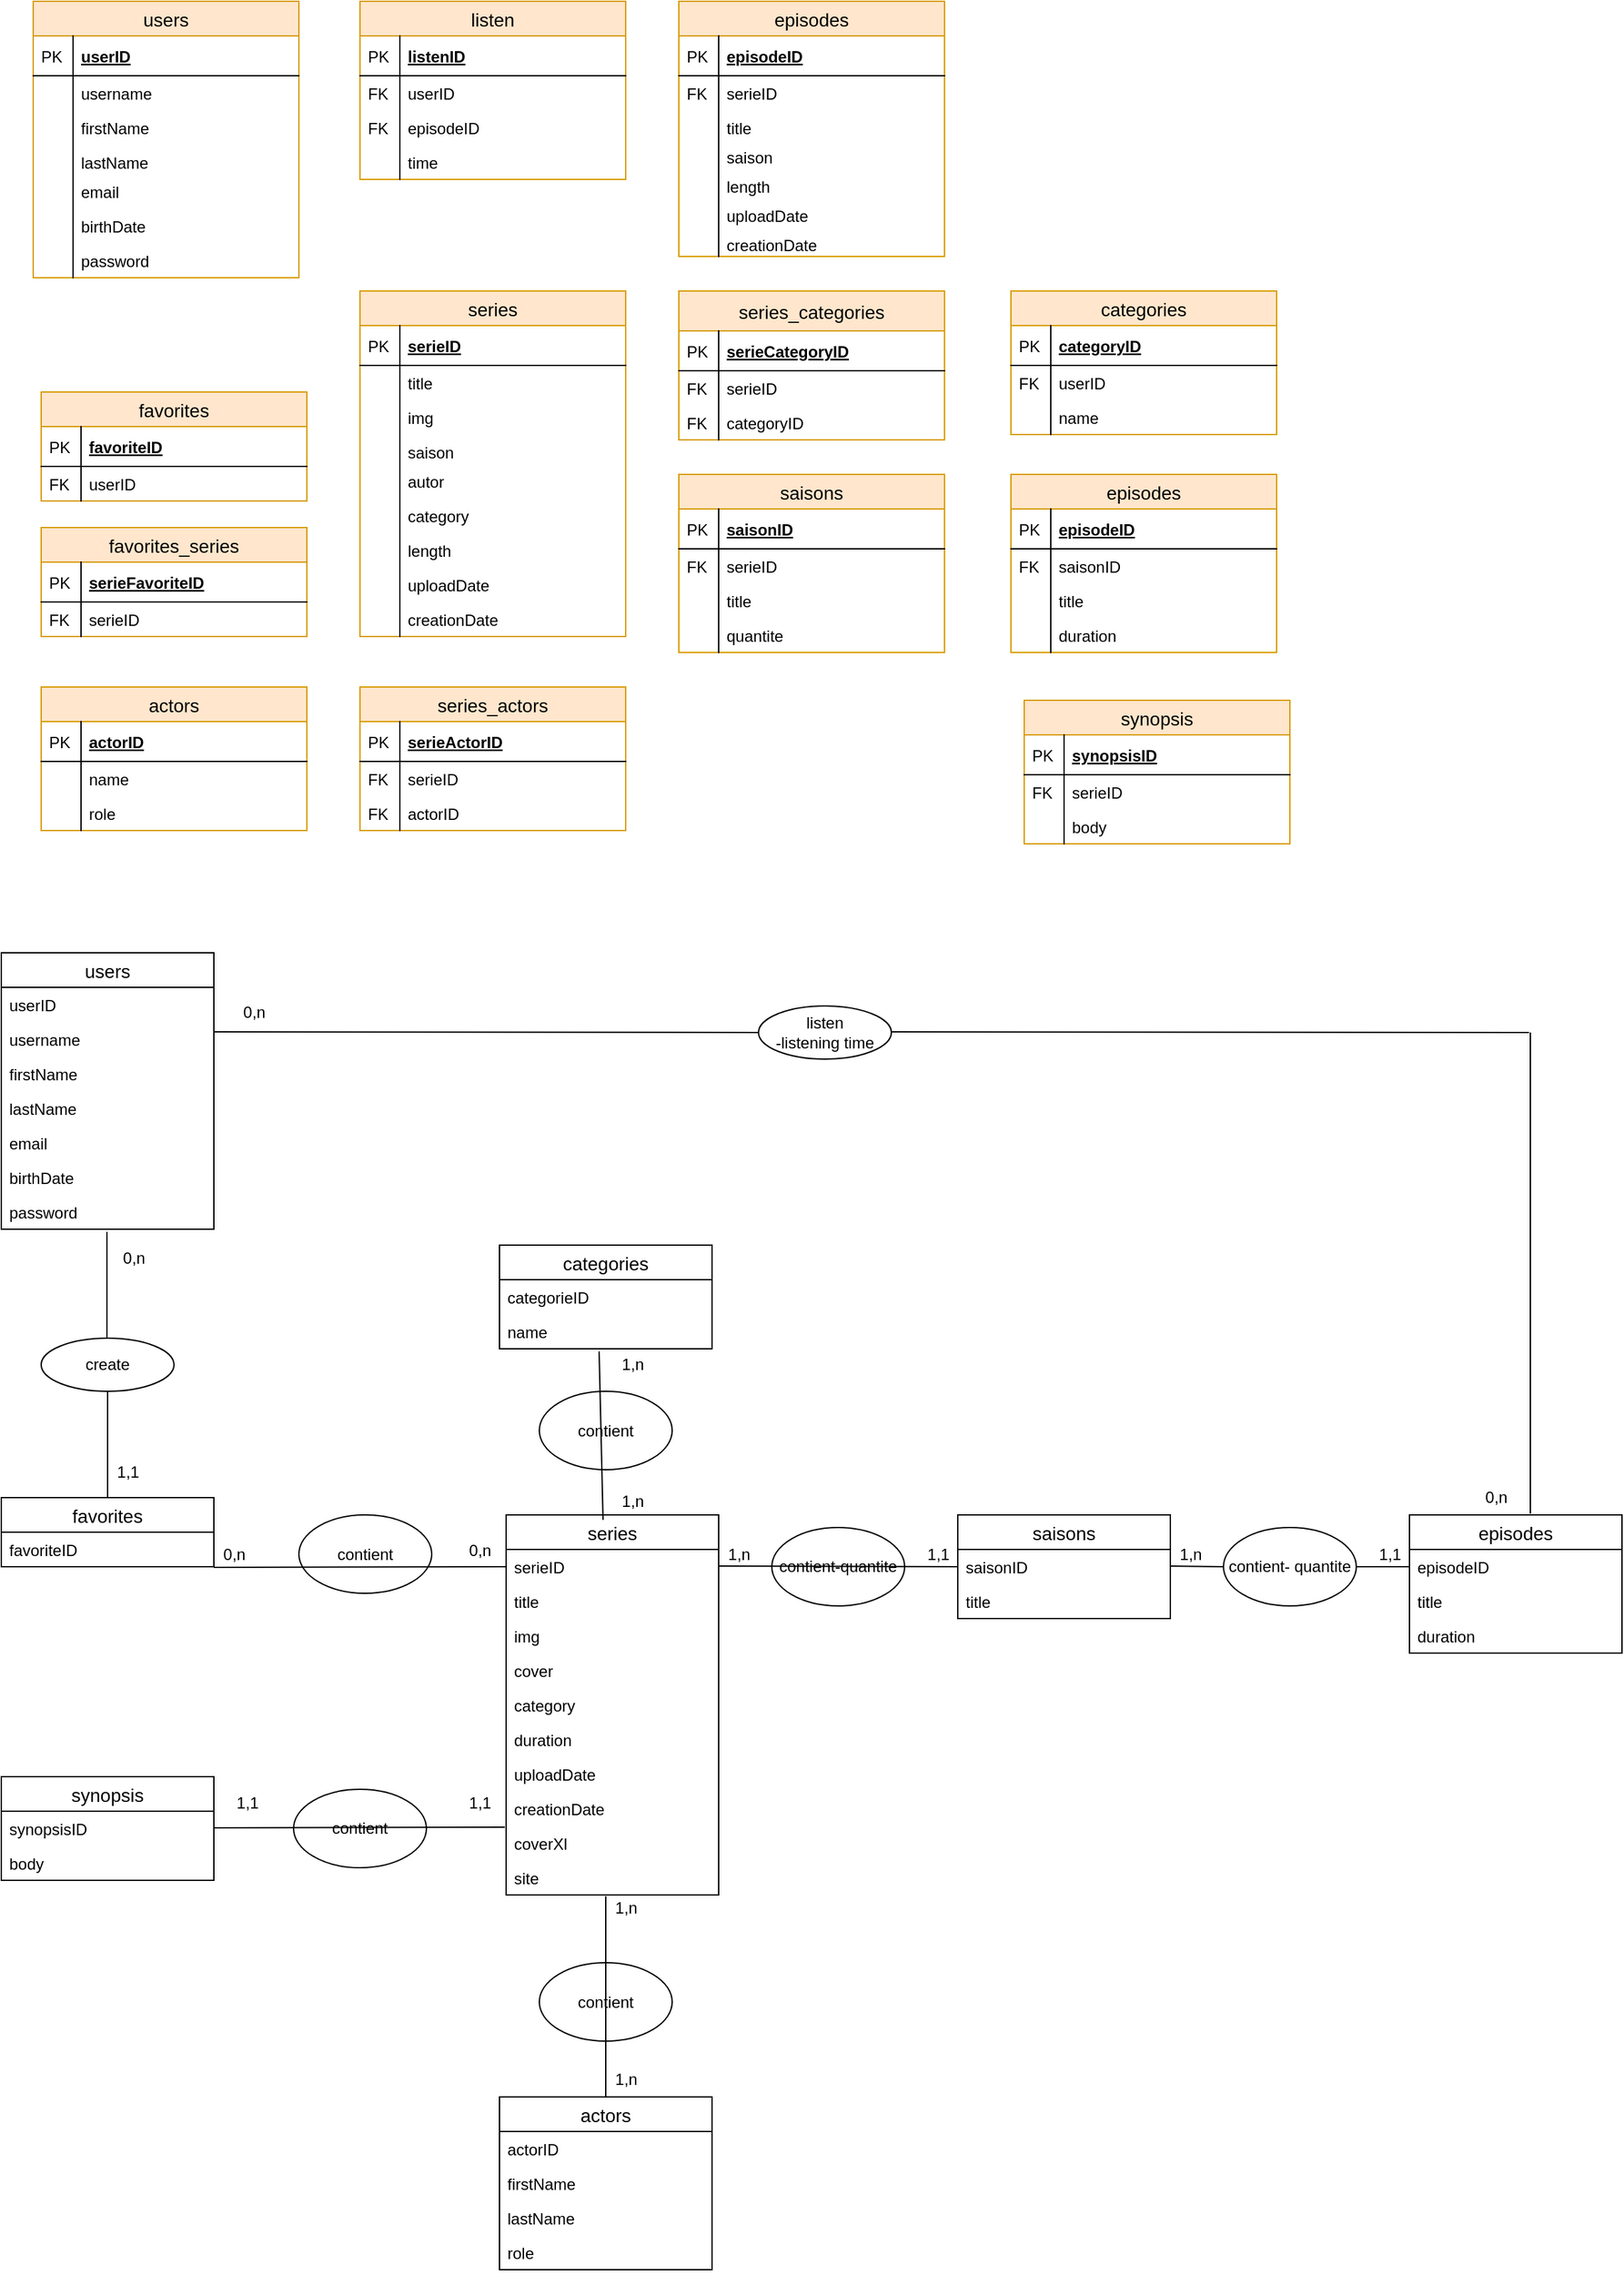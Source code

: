 <mxfile version="13.1.12" type="device"><diagram id="crgPPDmMDGLK45nEYHsA" name="Page-1"><mxGraphModel dx="2003" dy="2263" grid="1" gridSize="10" guides="1" tooltips="1" connect="1" arrows="1" fold="1" page="1" pageScale="1" pageWidth="827" pageHeight="1169" math="0" shadow="0"><root><mxCell id="0"/><mxCell id="1" parent="0"/><mxCell id="Onek65kMR83XtHB4tapz-20" value="favorites" style="swimlane;fontStyle=0;childLayout=stackLayout;horizontal=1;startSize=26;horizontalStack=0;resizeParent=1;resizeParentMax=0;resizeLast=0;collapsible=1;marginBottom=0;align=center;fontSize=14;" parent="1" vertex="1"><mxGeometry x="90" y="1030" width="160" height="52" as="geometry"/></mxCell><mxCell id="Onek65kMR83XtHB4tapz-21" value="favoriteID" style="text;strokeColor=none;fillColor=none;spacingLeft=4;spacingRight=4;overflow=hidden;rotatable=0;points=[[0,0.5],[1,0.5]];portConstraint=eastwest;fontSize=12;" parent="Onek65kMR83XtHB4tapz-20" vertex="1"><mxGeometry y="26" width="160" height="26" as="geometry"/></mxCell><mxCell id="Onek65kMR83XtHB4tapz-24" value="create" style="ellipse;whiteSpace=wrap;html=1;align=center;" parent="1" vertex="1"><mxGeometry x="120" y="910" width="100" height="40" as="geometry"/></mxCell><mxCell id="Onek65kMR83XtHB4tapz-25" value="" style="endArrow=none;html=1;rounded=0;exitX=0.5;exitY=1;exitDx=0;exitDy=0;" parent="1" source="Onek65kMR83XtHB4tapz-24" target="Onek65kMR83XtHB4tapz-20" edge="1"><mxGeometry relative="1" as="geometry"><mxPoint x="180" y="950" as="sourcePoint"/><mxPoint x="340" y="950" as="targetPoint"/></mxGeometry></mxCell><mxCell id="Onek65kMR83XtHB4tapz-26" value="" style="endArrow=none;html=1;rounded=0;exitX=0.5;exitY=1;exitDx=0;exitDy=0;" parent="1" edge="1"><mxGeometry relative="1" as="geometry"><mxPoint x="169.5" y="830" as="sourcePoint"/><mxPoint x="169.5" y="910" as="targetPoint"/></mxGeometry></mxCell><mxCell id="Onek65kMR83XtHB4tapz-1" value="users" style="swimlane;fontStyle=0;childLayout=stackLayout;horizontal=1;startSize=26;horizontalStack=0;resizeParent=1;resizeParentMax=0;resizeLast=0;collapsible=1;marginBottom=0;align=center;fontSize=14;" parent="1" vertex="1"><mxGeometry x="90" y="620" width="160" height="208" as="geometry"/></mxCell><mxCell id="Onek65kMR83XtHB4tapz-2" value="userID" style="text;strokeColor=none;fillColor=none;spacingLeft=4;spacingRight=4;overflow=hidden;rotatable=0;points=[[0,0.5],[1,0.5]];portConstraint=eastwest;fontSize=12;" parent="Onek65kMR83XtHB4tapz-1" vertex="1"><mxGeometry y="26" width="160" height="26" as="geometry"/></mxCell><mxCell id="Onek65kMR83XtHB4tapz-3" value="username" style="text;strokeColor=none;fillColor=none;spacingLeft=4;spacingRight=4;overflow=hidden;rotatable=0;points=[[0,0.5],[1,0.5]];portConstraint=eastwest;fontSize=12;" parent="Onek65kMR83XtHB4tapz-1" vertex="1"><mxGeometry y="52" width="160" height="26" as="geometry"/></mxCell><mxCell id="Onek65kMR83XtHB4tapz-4" value="firstName" style="text;strokeColor=none;fillColor=none;spacingLeft=4;spacingRight=4;overflow=hidden;rotatable=0;points=[[0,0.5],[1,0.5]];portConstraint=eastwest;fontSize=12;" parent="Onek65kMR83XtHB4tapz-1" vertex="1"><mxGeometry y="78" width="160" height="26" as="geometry"/></mxCell><mxCell id="Onek65kMR83XtHB4tapz-5" value="lastName" style="text;strokeColor=none;fillColor=none;spacingLeft=4;spacingRight=4;overflow=hidden;rotatable=0;points=[[0,0.5],[1,0.5]];portConstraint=eastwest;fontSize=12;" parent="Onek65kMR83XtHB4tapz-1" vertex="1"><mxGeometry y="104" width="160" height="26" as="geometry"/></mxCell><mxCell id="Onek65kMR83XtHB4tapz-6" value="email" style="text;strokeColor=none;fillColor=none;spacingLeft=4;spacingRight=4;overflow=hidden;rotatable=0;points=[[0,0.5],[1,0.5]];portConstraint=eastwest;fontSize=12;" parent="Onek65kMR83XtHB4tapz-1" vertex="1"><mxGeometry y="130" width="160" height="26" as="geometry"/></mxCell><mxCell id="Onek65kMR83XtHB4tapz-7" value="birthDate" style="text;strokeColor=none;fillColor=none;spacingLeft=4;spacingRight=4;overflow=hidden;rotatable=0;points=[[0,0.5],[1,0.5]];portConstraint=eastwest;fontSize=12;" parent="Onek65kMR83XtHB4tapz-1" vertex="1"><mxGeometry y="156" width="160" height="26" as="geometry"/></mxCell><mxCell id="Onek65kMR83XtHB4tapz-8" value="password" style="text;strokeColor=none;fillColor=none;spacingLeft=4;spacingRight=4;overflow=hidden;rotatable=0;points=[[0,0.5],[1,0.5]];portConstraint=eastwest;fontSize=12;" parent="Onek65kMR83XtHB4tapz-1" vertex="1"><mxGeometry y="182" width="160" height="26" as="geometry"/></mxCell><mxCell id="Onek65kMR83XtHB4tapz-27" value="0,n" style="text;html=1;strokeColor=none;fillColor=none;align=center;verticalAlign=middle;whiteSpace=wrap;rounded=0;" parent="1" vertex="1"><mxGeometry x="170" y="840" width="40" height="20" as="geometry"/></mxCell><mxCell id="Onek65kMR83XtHB4tapz-28" value="1,1" style="text;html=1;align=center;verticalAlign=middle;resizable=0;points=[];autosize=1;" parent="1" vertex="1"><mxGeometry x="170" y="1001" width="30" height="20" as="geometry"/></mxCell><mxCell id="Onek65kMR83XtHB4tapz-29" value="&lt;div&gt;contient-quantite&lt;/div&gt;" style="ellipse;whiteSpace=wrap;html=1;align=center;" parent="1" vertex="1"><mxGeometry x="670" y="1052.5" width="100" height="59" as="geometry"/></mxCell><mxCell id="Onek65kMR83XtHB4tapz-34" value="" style="endArrow=none;html=1;rounded=0;entryX=0;entryY=0.5;entryDx=0;entryDy=0;" parent="1" target="Onek65kMR83XtHB4tapz-18" edge="1"><mxGeometry relative="1" as="geometry"><mxPoint x="630" y="1081.5" as="sourcePoint"/><mxPoint x="790" y="1081.5" as="targetPoint"/></mxGeometry></mxCell><mxCell id="Onek65kMR83XtHB4tapz-35" value="" style="endArrow=none;html=1;rounded=0;entryX=0;entryY=0.5;entryDx=0;entryDy=0;" parent="1" source="Onek65kMR83XtHB4tapz-32" edge="1"><mxGeometry relative="1" as="geometry"><mxPoint x="970" y="1081.5" as="sourcePoint"/><mxPoint x="1150" y="1082" as="targetPoint"/></mxGeometry></mxCell><mxCell id="Onek65kMR83XtHB4tapz-36" value="1,n" style="text;html=1;align=center;verticalAlign=middle;resizable=0;points=[];autosize=1;" parent="1" vertex="1"><mxGeometry x="630" y="1062.5" width="30" height="20" as="geometry"/></mxCell><mxCell id="Onek65kMR83XtHB4tapz-37" value="1,1" style="text;html=1;align=center;verticalAlign=middle;resizable=0;points=[];autosize=1;" parent="1" vertex="1"><mxGeometry x="780" y="1062.5" width="30" height="20" as="geometry"/></mxCell><mxCell id="Onek65kMR83XtHB4tapz-38" value="1,n" style="text;html=1;align=center;verticalAlign=middle;resizable=0;points=[];autosize=1;" parent="1" vertex="1"><mxGeometry x="970" y="1062.5" width="30" height="20" as="geometry"/></mxCell><mxCell id="Onek65kMR83XtHB4tapz-39" value="1,1" style="text;html=1;align=center;verticalAlign=middle;resizable=0;points=[];autosize=1;" parent="1" vertex="1"><mxGeometry x="1120" y="1062.5" width="30" height="20" as="geometry"/></mxCell><mxCell id="Onek65kMR83XtHB4tapz-17" value="saisons" style="swimlane;fontStyle=0;childLayout=stackLayout;horizontal=1;startSize=26;horizontalStack=0;resizeParent=1;resizeParentMax=0;resizeLast=0;collapsible=1;marginBottom=0;align=center;fontSize=14;" parent="1" vertex="1"><mxGeometry x="810" y="1043" width="160" height="78" as="geometry"/></mxCell><mxCell id="Onek65kMR83XtHB4tapz-18" value="saisonID" style="text;strokeColor=none;fillColor=none;spacingLeft=4;spacingRight=4;overflow=hidden;rotatable=0;points=[[0,0.5],[1,0.5]];portConstraint=eastwest;fontSize=12;" parent="Onek65kMR83XtHB4tapz-17" vertex="1"><mxGeometry y="26" width="160" height="26" as="geometry"/></mxCell><mxCell id="Onek65kMR83XtHB4tapz-19" value="title" style="text;strokeColor=none;fillColor=none;spacingLeft=4;spacingRight=4;overflow=hidden;rotatable=0;points=[[0,0.5],[1,0.5]];portConstraint=eastwest;fontSize=12;" parent="Onek65kMR83XtHB4tapz-17" vertex="1"><mxGeometry y="52" width="160" height="26" as="geometry"/></mxCell><mxCell id="Onek65kMR83XtHB4tapz-9" value="series" style="swimlane;fontStyle=0;childLayout=stackLayout;horizontal=1;startSize=26;horizontalStack=0;resizeParent=1;resizeParentMax=0;resizeLast=0;collapsible=1;marginBottom=0;align=center;fontSize=14;" parent="1" vertex="1"><mxGeometry x="470" y="1043" width="160" height="286" as="geometry"/></mxCell><mxCell id="Onek65kMR83XtHB4tapz-10" value="serieID" style="text;strokeColor=none;fillColor=none;spacingLeft=4;spacingRight=4;overflow=hidden;rotatable=0;points=[[0,0.5],[1,0.5]];portConstraint=eastwest;fontSize=12;" parent="Onek65kMR83XtHB4tapz-9" vertex="1"><mxGeometry y="26" width="160" height="26" as="geometry"/></mxCell><mxCell id="Onek65kMR83XtHB4tapz-11" value="title" style="text;strokeColor=none;fillColor=none;spacingLeft=4;spacingRight=4;overflow=hidden;rotatable=0;points=[[0,0.5],[1,0.5]];portConstraint=eastwest;fontSize=12;" parent="Onek65kMR83XtHB4tapz-9" vertex="1"><mxGeometry y="52" width="160" height="26" as="geometry"/></mxCell><mxCell id="Onek65kMR83XtHB4tapz-60" value="img" style="text;strokeColor=none;fillColor=none;spacingLeft=4;spacingRight=4;overflow=hidden;rotatable=0;points=[[0,0.5],[1,0.5]];portConstraint=eastwest;fontSize=12;" parent="Onek65kMR83XtHB4tapz-9" vertex="1"><mxGeometry y="78" width="160" height="26" as="geometry"/></mxCell><mxCell id="Onek65kMR83XtHB4tapz-65" value="cover" style="text;strokeColor=none;fillColor=none;spacingLeft=4;spacingRight=4;overflow=hidden;rotatable=0;points=[[0,0.5],[1,0.5]];portConstraint=eastwest;fontSize=12;" parent="Onek65kMR83XtHB4tapz-9" vertex="1"><mxGeometry y="104" width="160" height="26" as="geometry"/></mxCell><mxCell id="Onek65kMR83XtHB4tapz-61" value="category" style="text;strokeColor=none;fillColor=none;spacingLeft=4;spacingRight=4;overflow=hidden;rotatable=0;points=[[0,0.5],[1,0.5]];portConstraint=eastwest;fontSize=12;" parent="Onek65kMR83XtHB4tapz-9" vertex="1"><mxGeometry y="130" width="160" height="26" as="geometry"/></mxCell><mxCell id="Onek65kMR83XtHB4tapz-62" value="duration" style="text;strokeColor=none;fillColor=none;spacingLeft=4;spacingRight=4;overflow=hidden;rotatable=0;points=[[0,0.5],[1,0.5]];portConstraint=eastwest;fontSize=12;" parent="Onek65kMR83XtHB4tapz-9" vertex="1"><mxGeometry y="156" width="160" height="26" as="geometry"/></mxCell><mxCell id="Onek65kMR83XtHB4tapz-63" value="uploadDate" style="text;strokeColor=none;fillColor=none;spacingLeft=4;spacingRight=4;overflow=hidden;rotatable=0;points=[[0,0.5],[1,0.5]];portConstraint=eastwest;fontSize=12;" parent="Onek65kMR83XtHB4tapz-9" vertex="1"><mxGeometry y="182" width="160" height="26" as="geometry"/></mxCell><mxCell id="Onek65kMR83XtHB4tapz-64" value="creationDate" style="text;strokeColor=none;fillColor=none;spacingLeft=4;spacingRight=4;overflow=hidden;rotatable=0;points=[[0,0.5],[1,0.5]];portConstraint=eastwest;fontSize=12;" parent="Onek65kMR83XtHB4tapz-9" vertex="1"><mxGeometry y="208" width="160" height="26" as="geometry"/></mxCell><mxCell id="Onek65kMR83XtHB4tapz-68" value="coverXl" style="text;strokeColor=none;fillColor=none;spacingLeft=4;spacingRight=4;overflow=hidden;rotatable=0;points=[[0,0.5],[1,0.5]];portConstraint=eastwest;fontSize=12;" parent="Onek65kMR83XtHB4tapz-9" vertex="1"><mxGeometry y="234" width="160" height="26" as="geometry"/></mxCell><mxCell id="DP8wTWAXe_QDN13xQF4K-2" value="site" style="text;strokeColor=none;fillColor=none;spacingLeft=4;spacingRight=4;overflow=hidden;rotatable=0;points=[[0,0.5],[1,0.5]];portConstraint=eastwest;fontSize=12;" vertex="1" parent="Onek65kMR83XtHB4tapz-9"><mxGeometry y="260" width="160" height="26" as="geometry"/></mxCell><mxCell id="Onek65kMR83XtHB4tapz-14" value="episodes" style="swimlane;fontStyle=0;childLayout=stackLayout;horizontal=1;startSize=26;horizontalStack=0;resizeParent=1;resizeParentMax=0;resizeLast=0;collapsible=1;marginBottom=0;align=center;fontSize=14;" parent="1" vertex="1"><mxGeometry x="1150" y="1043" width="160" height="104" as="geometry"/></mxCell><mxCell id="Onek65kMR83XtHB4tapz-15" value="episodeID" style="text;strokeColor=none;fillColor=none;spacingLeft=4;spacingRight=4;overflow=hidden;rotatable=0;points=[[0,0.5],[1,0.5]];portConstraint=eastwest;fontSize=12;" parent="Onek65kMR83XtHB4tapz-14" vertex="1"><mxGeometry y="26" width="160" height="26" as="geometry"/></mxCell><mxCell id="Onek65kMR83XtHB4tapz-16" value="title" style="text;strokeColor=none;fillColor=none;spacingLeft=4;spacingRight=4;overflow=hidden;rotatable=0;points=[[0,0.5],[1,0.5]];portConstraint=eastwest;fontSize=12;" parent="Onek65kMR83XtHB4tapz-14" vertex="1"><mxGeometry y="52" width="160" height="26" as="geometry"/></mxCell><mxCell id="Onek65kMR83XtHB4tapz-69" value="duration" style="text;strokeColor=none;fillColor=none;spacingLeft=4;spacingRight=4;overflow=hidden;rotatable=0;points=[[0,0.5],[1,0.5]];portConstraint=eastwest;fontSize=12;" parent="Onek65kMR83XtHB4tapz-14" vertex="1"><mxGeometry y="78" width="160" height="26" as="geometry"/></mxCell><mxCell id="Onek65kMR83XtHB4tapz-40" value="contient" style="ellipse;whiteSpace=wrap;html=1;align=center;" parent="1" vertex="1"><mxGeometry x="314" y="1043" width="100" height="59" as="geometry"/></mxCell><mxCell id="Onek65kMR83XtHB4tapz-41" value="" style="endArrow=none;html=1;rounded=0;entryX=0;entryY=0.5;entryDx=0;entryDy=0;" parent="1" target="Onek65kMR83XtHB4tapz-10" edge="1"><mxGeometry relative="1" as="geometry"><mxPoint x="250" y="1082.5" as="sourcePoint"/><mxPoint x="410" y="1082.5" as="targetPoint"/></mxGeometry></mxCell><mxCell id="Onek65kMR83XtHB4tapz-42" value="0,n" style="text;html=1;align=center;verticalAlign=middle;resizable=0;points=[];autosize=1;" parent="1" vertex="1"><mxGeometry x="250" y="1062.5" width="30" height="20" as="geometry"/></mxCell><mxCell id="Onek65kMR83XtHB4tapz-43" value="0,n" style="text;html=1;align=center;verticalAlign=middle;resizable=0;points=[];autosize=1;" parent="1" vertex="1"><mxGeometry x="435" y="1060" width="30" height="20" as="geometry"/></mxCell><mxCell id="Onek65kMR83XtHB4tapz-44" value="categories" style="swimlane;fontStyle=0;childLayout=stackLayout;horizontal=1;startSize=26;horizontalStack=0;resizeParent=1;resizeParentMax=0;resizeLast=0;collapsible=1;marginBottom=0;align=center;fontSize=14;" parent="1" vertex="1"><mxGeometry x="465" y="840" width="160" height="78" as="geometry"/></mxCell><mxCell id="Onek65kMR83XtHB4tapz-45" value="categorieID" style="text;strokeColor=none;fillColor=none;spacingLeft=4;spacingRight=4;overflow=hidden;rotatable=0;points=[[0,0.5],[1,0.5]];portConstraint=eastwest;fontSize=12;" parent="Onek65kMR83XtHB4tapz-44" vertex="1"><mxGeometry y="26" width="160" height="26" as="geometry"/></mxCell><mxCell id="Onek65kMR83XtHB4tapz-46" value="name" style="text;strokeColor=none;fillColor=none;spacingLeft=4;spacingRight=4;overflow=hidden;rotatable=0;points=[[0,0.5],[1,0.5]];portConstraint=eastwest;fontSize=12;" parent="Onek65kMR83XtHB4tapz-44" vertex="1"><mxGeometry y="52" width="160" height="26" as="geometry"/></mxCell><mxCell id="Onek65kMR83XtHB4tapz-48" value="contient" style="ellipse;whiteSpace=wrap;html=1;align=center;" parent="1" vertex="1"><mxGeometry x="495" y="950" width="100" height="59" as="geometry"/></mxCell><mxCell id="Onek65kMR83XtHB4tapz-49" value="" style="endArrow=none;html=1;rounded=0;exitX=0.456;exitY=0.013;exitDx=0;exitDy=0;exitPerimeter=0;" parent="1" source="Onek65kMR83XtHB4tapz-9" edge="1"><mxGeometry relative="1" as="geometry"><mxPoint x="550" y="1043" as="sourcePoint"/><mxPoint x="540" y="920" as="targetPoint"/></mxGeometry></mxCell><mxCell id="Onek65kMR83XtHB4tapz-50" value="1,n" style="text;html=1;align=center;verticalAlign=middle;resizable=0;points=[];autosize=1;" parent="1" vertex="1"><mxGeometry x="550" y="1023" width="30" height="20" as="geometry"/></mxCell><mxCell id="Onek65kMR83XtHB4tapz-51" value="1,n" style="text;html=1;align=center;verticalAlign=middle;resizable=0;points=[];autosize=1;" parent="1" vertex="1"><mxGeometry x="550" y="920" width="30" height="20" as="geometry"/></mxCell><mxCell id="Onek65kMR83XtHB4tapz-56" value="contient" style="ellipse;whiteSpace=wrap;html=1;align=center;" parent="1" vertex="1"><mxGeometry x="495" y="1380" width="100" height="59" as="geometry"/></mxCell><mxCell id="Onek65kMR83XtHB4tapz-57" value="" style="endArrow=none;html=1;rounded=0;entryX=0.5;entryY=0;entryDx=0;entryDy=0;" parent="1" target="Onek65kMR83XtHB4tapz-52" edge="1"><mxGeometry relative="1" as="geometry"><mxPoint x="545" y="1330" as="sourcePoint"/><mxPoint x="695" y="1275" as="targetPoint"/></mxGeometry></mxCell><mxCell id="Onek65kMR83XtHB4tapz-58" value="1,n" style="text;html=1;align=center;verticalAlign=middle;resizable=0;points=[];autosize=1;" parent="1" vertex="1"><mxGeometry x="545" y="1329" width="30" height="20" as="geometry"/></mxCell><mxCell id="Onek65kMR83XtHB4tapz-59" value="1,n" style="text;html=1;align=center;verticalAlign=middle;resizable=0;points=[];autosize=1;" parent="1" vertex="1"><mxGeometry x="545" y="1458" width="30" height="20" as="geometry"/></mxCell><mxCell id="Onek65kMR83XtHB4tapz-32" value="&lt;div&gt;contient- quantite&lt;br&gt;&lt;/div&gt;" style="ellipse;whiteSpace=wrap;html=1;align=center;" parent="1" vertex="1"><mxGeometry x="1010" y="1052.5" width="100" height="59" as="geometry"/></mxCell><mxCell id="Onek65kMR83XtHB4tapz-71" value="" style="endArrow=none;html=1;rounded=0;entryX=0;entryY=0.5;entryDx=0;entryDy=0;" parent="1" target="Onek65kMR83XtHB4tapz-32" edge="1"><mxGeometry relative="1" as="geometry"><mxPoint x="970" y="1081.5" as="sourcePoint"/><mxPoint x="1150" y="1082" as="targetPoint"/></mxGeometry></mxCell><mxCell id="Onek65kMR83XtHB4tapz-72" value="&lt;div&gt;listen&lt;/div&gt;&lt;div&gt;-listening time&lt;br&gt;&lt;/div&gt;" style="ellipse;whiteSpace=wrap;html=1;align=center;" parent="1" vertex="1"><mxGeometry x="660" y="660" width="100" height="40" as="geometry"/></mxCell><mxCell id="Onek65kMR83XtHB4tapz-73" value="" style="endArrow=none;html=1;rounded=0;entryX=0;entryY=0.5;entryDx=0;entryDy=0;" parent="1" target="Onek65kMR83XtHB4tapz-72" edge="1"><mxGeometry relative="1" as="geometry"><mxPoint x="250" y="679.5" as="sourcePoint"/><mxPoint x="410" y="679.5" as="targetPoint"/></mxGeometry></mxCell><mxCell id="Onek65kMR83XtHB4tapz-78" value="" style="endArrow=none;html=1;rounded=0;" parent="1" edge="1"><mxGeometry relative="1" as="geometry"><mxPoint x="760" y="679.5" as="sourcePoint"/><mxPoint x="1240" y="680" as="targetPoint"/></mxGeometry></mxCell><mxCell id="Onek65kMR83XtHB4tapz-79" value="" style="endArrow=none;html=1;rounded=0;" parent="1" edge="1"><mxGeometry relative="1" as="geometry"><mxPoint x="1241" y="1042" as="sourcePoint"/><mxPoint x="1241" y="680" as="targetPoint"/></mxGeometry></mxCell><mxCell id="Onek65kMR83XtHB4tapz-80" value="0,n" style="text;html=1;align=center;verticalAlign=middle;resizable=0;points=[];autosize=1;" parent="1" vertex="1"><mxGeometry x="265" y="655" width="30" height="20" as="geometry"/></mxCell><mxCell id="DP8wTWAXe_QDN13xQF4K-1" value="0,n" style="text;html=1;align=center;verticalAlign=middle;resizable=0;points=[];autosize=1;" vertex="1" parent="1"><mxGeometry x="1200" y="1020" width="30" height="20" as="geometry"/></mxCell><mxCell id="Onek65kMR83XtHB4tapz-52" value="actors" style="swimlane;fontStyle=0;childLayout=stackLayout;horizontal=1;startSize=26;horizontalStack=0;resizeParent=1;resizeParentMax=0;resizeLast=0;collapsible=1;marginBottom=0;align=center;fontSize=14;" parent="1" vertex="1"><mxGeometry x="465" y="1481" width="160" height="130" as="geometry"/></mxCell><mxCell id="Onek65kMR83XtHB4tapz-53" value="actorID" style="text;strokeColor=none;fillColor=none;spacingLeft=4;spacingRight=4;overflow=hidden;rotatable=0;points=[[0,0.5],[1,0.5]];portConstraint=eastwest;fontSize=12;" parent="Onek65kMR83XtHB4tapz-52" vertex="1"><mxGeometry y="26" width="160" height="26" as="geometry"/></mxCell><mxCell id="Onek65kMR83XtHB4tapz-54" value="firstName" style="text;strokeColor=none;fillColor=none;spacingLeft=4;spacingRight=4;overflow=hidden;rotatable=0;points=[[0,0.5],[1,0.5]];portConstraint=eastwest;fontSize=12;" parent="Onek65kMR83XtHB4tapz-52" vertex="1"><mxGeometry y="52" width="160" height="26" as="geometry"/></mxCell><mxCell id="Onek65kMR83XtHB4tapz-55" value="lastName" style="text;strokeColor=none;fillColor=none;spacingLeft=4;spacingRight=4;overflow=hidden;rotatable=0;points=[[0,0.5],[1,0.5]];portConstraint=eastwest;fontSize=12;" parent="Onek65kMR83XtHB4tapz-52" vertex="1"><mxGeometry y="78" width="160" height="26" as="geometry"/></mxCell><mxCell id="Onek65kMR83XtHB4tapz-67" value="role" style="text;strokeColor=none;fillColor=none;spacingLeft=4;spacingRight=4;overflow=hidden;rotatable=0;points=[[0,0.5],[1,0.5]];portConstraint=eastwest;fontSize=12;" parent="Onek65kMR83XtHB4tapz-52" vertex="1"><mxGeometry y="104" width="160" height="26" as="geometry"/></mxCell><mxCell id="DP8wTWAXe_QDN13xQF4K-3" value="synopsis" style="swimlane;fontStyle=0;childLayout=stackLayout;horizontal=1;startSize=26;horizontalStack=0;resizeParent=1;resizeParentMax=0;resizeLast=0;collapsible=1;marginBottom=0;align=center;fontSize=14;" vertex="1" parent="1"><mxGeometry x="90" y="1240" width="160" height="78" as="geometry"/></mxCell><mxCell id="DP8wTWAXe_QDN13xQF4K-4" value="synopsisID" style="text;strokeColor=none;fillColor=none;spacingLeft=4;spacingRight=4;overflow=hidden;rotatable=0;points=[[0,0.5],[1,0.5]];portConstraint=eastwest;fontSize=12;" vertex="1" parent="DP8wTWAXe_QDN13xQF4K-3"><mxGeometry y="26" width="160" height="26" as="geometry"/></mxCell><mxCell id="DP8wTWAXe_QDN13xQF4K-5" value="body" style="text;strokeColor=none;fillColor=none;spacingLeft=4;spacingRight=4;overflow=hidden;rotatable=0;points=[[0,0.5],[1,0.5]];portConstraint=eastwest;fontSize=12;" vertex="1" parent="DP8wTWAXe_QDN13xQF4K-3"><mxGeometry y="52" width="160" height="26" as="geometry"/></mxCell><mxCell id="DP8wTWAXe_QDN13xQF4K-9" value="contient" style="ellipse;whiteSpace=wrap;html=1;align=center;" vertex="1" parent="1"><mxGeometry x="310" y="1249.5" width="100" height="59" as="geometry"/></mxCell><mxCell id="DP8wTWAXe_QDN13xQF4K-10" value="" style="endArrow=none;html=1;rounded=0;entryX=-0.006;entryY=0.038;entryDx=0;entryDy=0;entryPerimeter=0;" edge="1" parent="1" target="Onek65kMR83XtHB4tapz-68"><mxGeometry relative="1" as="geometry"><mxPoint x="250" y="1278.5" as="sourcePoint"/><mxPoint x="410" y="1278.5" as="targetPoint"/></mxGeometry></mxCell><mxCell id="DP8wTWAXe_QDN13xQF4K-11" value="1,1" style="text;html=1;align=center;verticalAlign=middle;resizable=0;points=[];autosize=1;" vertex="1" parent="1"><mxGeometry x="260" y="1249.5" width="30" height="20" as="geometry"/></mxCell><mxCell id="DP8wTWAXe_QDN13xQF4K-12" value="1,1" style="text;html=1;align=center;verticalAlign=middle;resizable=0;points=[];autosize=1;" vertex="1" parent="1"><mxGeometry x="435" y="1249.5" width="30" height="20" as="geometry"/></mxCell><mxCell id="2c1W7sMY2z78DCU96p5a-81" value="users" style="swimlane;fontStyle=0;childLayout=stackLayout;horizontal=1;startSize=26;horizontalStack=0;resizeParent=1;resizeParentMax=0;resizeLast=0;collapsible=1;marginBottom=0;align=center;fontSize=14;strokeWidth=1;fillColor=#ffe6cc;strokeColor=#d79b00;" parent="1" vertex="1"><mxGeometry x="114" y="-96" width="200" height="208" as="geometry"/></mxCell><mxCell id="2c1W7sMY2z78DCU96p5a-82" value="userID" style="shape=partialRectangle;top=0;left=0;right=0;bottom=1;align=left;verticalAlign=middle;fillColor=none;spacingLeft=34;spacingRight=4;overflow=hidden;rotatable=0;points=[[0,0.5],[1,0.5]];portConstraint=eastwest;dropTarget=0;fontStyle=5;fontSize=12;" parent="2c1W7sMY2z78DCU96p5a-81" vertex="1"><mxGeometry y="26" width="200" height="30" as="geometry"/></mxCell><mxCell id="2c1W7sMY2z78DCU96p5a-83" value="PK" style="shape=partialRectangle;top=0;left=0;bottom=0;fillColor=none;align=left;verticalAlign=middle;spacingLeft=4;spacingRight=4;overflow=hidden;rotatable=0;points=[];portConstraint=eastwest;part=1;fontSize=12;" parent="2c1W7sMY2z78DCU96p5a-82" vertex="1" connectable="0"><mxGeometry width="30" height="30" as="geometry"/></mxCell><mxCell id="2c1W7sMY2z78DCU96p5a-84" value="username" style="shape=partialRectangle;top=0;left=0;right=0;bottom=0;align=left;verticalAlign=top;fillColor=none;spacingLeft=34;spacingRight=4;overflow=hidden;rotatable=0;points=[[0,0.5],[1,0.5]];portConstraint=eastwest;dropTarget=0;fontSize=12;" parent="2c1W7sMY2z78DCU96p5a-81" vertex="1"><mxGeometry y="56" width="200" height="26" as="geometry"/></mxCell><mxCell id="2c1W7sMY2z78DCU96p5a-85" value="" style="shape=partialRectangle;top=0;left=0;bottom=0;fillColor=none;align=left;verticalAlign=top;spacingLeft=4;spacingRight=4;overflow=hidden;rotatable=0;points=[];portConstraint=eastwest;part=1;fontSize=12;" parent="2c1W7sMY2z78DCU96p5a-84" vertex="1" connectable="0"><mxGeometry width="30" height="26" as="geometry"/></mxCell><mxCell id="2c1W7sMY2z78DCU96p5a-86" value="firstName" style="shape=partialRectangle;top=0;left=0;right=0;bottom=0;align=left;verticalAlign=top;fillColor=none;spacingLeft=34;spacingRight=4;overflow=hidden;rotatable=0;points=[[0,0.5],[1,0.5]];portConstraint=eastwest;dropTarget=0;fontSize=12;" parent="2c1W7sMY2z78DCU96p5a-81" vertex="1"><mxGeometry y="82" width="200" height="26" as="geometry"/></mxCell><mxCell id="2c1W7sMY2z78DCU96p5a-87" value="" style="shape=partialRectangle;top=0;left=0;bottom=0;fillColor=none;align=left;verticalAlign=top;spacingLeft=4;spacingRight=4;overflow=hidden;rotatable=0;points=[];portConstraint=eastwest;part=1;fontSize=12;" parent="2c1W7sMY2z78DCU96p5a-86" vertex="1" connectable="0"><mxGeometry width="30" height="26" as="geometry"/></mxCell><mxCell id="2c1W7sMY2z78DCU96p5a-88" value="lastName" style="shape=partialRectangle;top=0;left=0;right=0;bottom=0;align=left;verticalAlign=top;fillColor=none;spacingLeft=34;spacingRight=4;overflow=hidden;rotatable=0;points=[[0,0.5],[1,0.5]];portConstraint=eastwest;dropTarget=0;fontSize=12;" parent="2c1W7sMY2z78DCU96p5a-81" vertex="1"><mxGeometry y="108" width="200" height="22" as="geometry"/></mxCell><mxCell id="2c1W7sMY2z78DCU96p5a-89" value="" style="shape=partialRectangle;top=0;left=0;bottom=0;fillColor=none;align=left;verticalAlign=top;spacingLeft=4;spacingRight=4;overflow=hidden;rotatable=0;points=[];portConstraint=eastwest;part=1;fontSize=12;" parent="2c1W7sMY2z78DCU96p5a-88" vertex="1" connectable="0"><mxGeometry width="30" height="22" as="geometry"/></mxCell><mxCell id="2c1W7sMY2z78DCU96p5a-96" value="email" style="shape=partialRectangle;top=0;left=0;right=0;bottom=0;align=left;verticalAlign=top;fillColor=none;spacingLeft=34;spacingRight=4;overflow=hidden;rotatable=0;points=[[0,0.5],[1,0.5]];portConstraint=eastwest;dropTarget=0;fontSize=12;strokeWidth=1;" parent="2c1W7sMY2z78DCU96p5a-81" vertex="1"><mxGeometry y="130" width="200" height="26" as="geometry"/></mxCell><mxCell id="2c1W7sMY2z78DCU96p5a-97" value="" style="shape=partialRectangle;top=0;left=0;bottom=0;fillColor=none;align=left;verticalAlign=top;spacingLeft=4;spacingRight=4;overflow=hidden;rotatable=0;points=[];portConstraint=eastwest;part=1;fontSize=12;" parent="2c1W7sMY2z78DCU96p5a-96" vertex="1" connectable="0"><mxGeometry width="30" height="26" as="geometry"/></mxCell><mxCell id="2c1W7sMY2z78DCU96p5a-98" value="birthDate" style="shape=partialRectangle;top=0;left=0;right=0;bottom=0;align=left;verticalAlign=top;fillColor=none;spacingLeft=34;spacingRight=4;overflow=hidden;rotatable=0;points=[[0,0.5],[1,0.5]];portConstraint=eastwest;dropTarget=0;fontSize=12;strokeWidth=1;" parent="2c1W7sMY2z78DCU96p5a-81" vertex="1"><mxGeometry y="156" width="200" height="26" as="geometry"/></mxCell><mxCell id="2c1W7sMY2z78DCU96p5a-99" value="" style="shape=partialRectangle;top=0;left=0;bottom=0;fillColor=none;align=left;verticalAlign=top;spacingLeft=4;spacingRight=4;overflow=hidden;rotatable=0;points=[];portConstraint=eastwest;part=1;fontSize=12;" parent="2c1W7sMY2z78DCU96p5a-98" vertex="1" connectable="0"><mxGeometry width="30" height="26" as="geometry"/></mxCell><mxCell id="2c1W7sMY2z78DCU96p5a-100" value="password" style="shape=partialRectangle;top=0;left=0;right=0;bottom=0;align=left;verticalAlign=top;fillColor=none;spacingLeft=34;spacingRight=4;overflow=hidden;rotatable=0;points=[[0,0.5],[1,0.5]];portConstraint=eastwest;dropTarget=0;fontSize=12;strokeWidth=1;" parent="2c1W7sMY2z78DCU96p5a-81" vertex="1"><mxGeometry y="182" width="200" height="26" as="geometry"/></mxCell><mxCell id="2c1W7sMY2z78DCU96p5a-101" value="" style="shape=partialRectangle;top=0;left=0;bottom=0;fillColor=none;align=left;verticalAlign=top;spacingLeft=4;spacingRight=4;overflow=hidden;rotatable=0;points=[];portConstraint=eastwest;part=1;fontSize=12;" parent="2c1W7sMY2z78DCU96p5a-100" vertex="1" connectable="0"><mxGeometry width="30" height="26" as="geometry"/></mxCell><mxCell id="2c1W7sMY2z78DCU96p5a-152" value="favorites" style="swimlane;fontStyle=0;childLayout=stackLayout;horizontal=1;startSize=26;horizontalStack=0;resizeParent=1;resizeParentMax=0;resizeLast=0;collapsible=1;marginBottom=0;align=center;fontSize=14;strokeWidth=1;fillColor=#ffe6cc;strokeColor=#d79b00;" parent="1" vertex="1"><mxGeometry x="120" y="198" width="200" height="82" as="geometry"/></mxCell><mxCell id="2c1W7sMY2z78DCU96p5a-153" value="favoriteID" style="shape=partialRectangle;top=0;left=0;right=0;bottom=1;align=left;verticalAlign=middle;fillColor=none;spacingLeft=34;spacingRight=4;overflow=hidden;rotatable=0;points=[[0,0.5],[1,0.5]];portConstraint=eastwest;dropTarget=0;fontStyle=5;fontSize=12;" parent="2c1W7sMY2z78DCU96p5a-152" vertex="1"><mxGeometry y="26" width="200" height="30" as="geometry"/></mxCell><mxCell id="2c1W7sMY2z78DCU96p5a-154" value="PK" style="shape=partialRectangle;top=0;left=0;bottom=0;fillColor=none;align=left;verticalAlign=middle;spacingLeft=4;spacingRight=4;overflow=hidden;rotatable=0;points=[];portConstraint=eastwest;part=1;fontSize=12;" parent="2c1W7sMY2z78DCU96p5a-153" vertex="1" connectable="0"><mxGeometry width="30" height="30" as="geometry"/></mxCell><mxCell id="2c1W7sMY2z78DCU96p5a-155" value="userID" style="shape=partialRectangle;top=0;left=0;right=0;bottom=0;align=left;verticalAlign=top;fillColor=none;spacingLeft=34;spacingRight=4;overflow=hidden;rotatable=0;points=[[0,0.5],[1,0.5]];portConstraint=eastwest;dropTarget=0;fontSize=12;strokeWidth=1;" parent="2c1W7sMY2z78DCU96p5a-152" vertex="1"><mxGeometry y="56" width="200" height="26" as="geometry"/></mxCell><mxCell id="2c1W7sMY2z78DCU96p5a-156" value="FK" style="shape=partialRectangle;top=0;left=0;bottom=0;fillColor=none;align=left;verticalAlign=top;spacingLeft=4;spacingRight=4;overflow=hidden;rotatable=0;points=[];portConstraint=eastwest;part=1;fontSize=12;" parent="2c1W7sMY2z78DCU96p5a-155" vertex="1" connectable="0"><mxGeometry width="30" height="26" as="geometry"/></mxCell><mxCell id="DP8wTWAXe_QDN13xQF4K-50" value="favorites_series" style="swimlane;fontStyle=0;childLayout=stackLayout;horizontal=1;startSize=26;horizontalStack=0;resizeParent=1;resizeParentMax=0;resizeLast=0;collapsible=1;marginBottom=0;align=center;fontSize=14;strokeWidth=1;fillColor=#ffe6cc;strokeColor=#d79b00;" vertex="1" parent="1"><mxGeometry x="120" y="300" width="200" height="82" as="geometry"/></mxCell><mxCell id="DP8wTWAXe_QDN13xQF4K-51" value="serieFavoriteID" style="shape=partialRectangle;top=0;left=0;right=0;bottom=1;align=left;verticalAlign=middle;fillColor=none;spacingLeft=34;spacingRight=4;overflow=hidden;rotatable=0;points=[[0,0.5],[1,0.5]];portConstraint=eastwest;dropTarget=0;fontStyle=5;fontSize=12;" vertex="1" parent="DP8wTWAXe_QDN13xQF4K-50"><mxGeometry y="26" width="200" height="30" as="geometry"/></mxCell><mxCell id="DP8wTWAXe_QDN13xQF4K-52" value="PK" style="shape=partialRectangle;top=0;left=0;bottom=0;fillColor=none;align=left;verticalAlign=middle;spacingLeft=4;spacingRight=4;overflow=hidden;rotatable=0;points=[];portConstraint=eastwest;part=1;fontSize=12;" vertex="1" connectable="0" parent="DP8wTWAXe_QDN13xQF4K-51"><mxGeometry width="30" height="30" as="geometry"/></mxCell><mxCell id="DP8wTWAXe_QDN13xQF4K-53" value="serieID" style="shape=partialRectangle;top=0;left=0;right=0;bottom=0;align=left;verticalAlign=top;fillColor=none;spacingLeft=34;spacingRight=4;overflow=hidden;rotatable=0;points=[[0,0.5],[1,0.5]];portConstraint=eastwest;dropTarget=0;fontSize=12;strokeWidth=1;" vertex="1" parent="DP8wTWAXe_QDN13xQF4K-50"><mxGeometry y="56" width="200" height="26" as="geometry"/></mxCell><mxCell id="DP8wTWAXe_QDN13xQF4K-54" value="FK" style="shape=partialRectangle;top=0;left=0;bottom=0;fillColor=none;align=left;verticalAlign=top;spacingLeft=4;spacingRight=4;overflow=hidden;rotatable=0;points=[];portConstraint=eastwest;part=1;fontSize=12;" vertex="1" connectable="0" parent="DP8wTWAXe_QDN13xQF4K-53"><mxGeometry width="30" height="26" as="geometry"/></mxCell><mxCell id="2c1W7sMY2z78DCU96p5a-104" value="series" style="swimlane;fontStyle=0;childLayout=stackLayout;horizontal=1;startSize=26;horizontalStack=0;resizeParent=1;resizeParentMax=0;resizeLast=0;collapsible=1;marginBottom=0;align=center;fontSize=14;strokeWidth=1;fillColor=#ffe6cc;strokeColor=#d79b00;" parent="1" vertex="1"><mxGeometry x="360" y="122" width="200" height="260" as="geometry"><mxRectangle x="280" y="40" width="70" height="26" as="alternateBounds"/></mxGeometry></mxCell><mxCell id="2c1W7sMY2z78DCU96p5a-105" value="serieID" style="shape=partialRectangle;top=0;left=0;right=0;bottom=1;align=left;verticalAlign=middle;fillColor=none;spacingLeft=34;spacingRight=4;overflow=hidden;rotatable=0;points=[[0,0.5],[1,0.5]];portConstraint=eastwest;dropTarget=0;fontStyle=5;fontSize=12;" parent="2c1W7sMY2z78DCU96p5a-104" vertex="1"><mxGeometry y="26" width="200" height="30" as="geometry"/></mxCell><mxCell id="2c1W7sMY2z78DCU96p5a-106" value="PK" style="shape=partialRectangle;top=0;left=0;bottom=0;fillColor=none;align=left;verticalAlign=middle;spacingLeft=4;spacingRight=4;overflow=hidden;rotatable=0;points=[];portConstraint=eastwest;part=1;fontSize=12;" parent="2c1W7sMY2z78DCU96p5a-105" vertex="1" connectable="0"><mxGeometry width="30" height="30" as="geometry"/></mxCell><mxCell id="2c1W7sMY2z78DCU96p5a-107" value="title" style="shape=partialRectangle;top=0;left=0;right=0;bottom=0;align=left;verticalAlign=top;fillColor=none;spacingLeft=34;spacingRight=4;overflow=hidden;rotatable=0;points=[[0,0.5],[1,0.5]];portConstraint=eastwest;dropTarget=0;fontSize=12;" parent="2c1W7sMY2z78DCU96p5a-104" vertex="1"><mxGeometry y="56" width="200" height="26" as="geometry"/></mxCell><mxCell id="2c1W7sMY2z78DCU96p5a-108" value="" style="shape=partialRectangle;top=0;left=0;bottom=0;fillColor=none;align=left;verticalAlign=top;spacingLeft=4;spacingRight=4;overflow=hidden;rotatable=0;points=[];portConstraint=eastwest;part=1;fontSize=12;" parent="2c1W7sMY2z78DCU96p5a-107" vertex="1" connectable="0"><mxGeometry width="30" height="26" as="geometry"/></mxCell><mxCell id="2c1W7sMY2z78DCU96p5a-109" value="img" style="shape=partialRectangle;top=0;left=0;right=0;bottom=0;align=left;verticalAlign=top;fillColor=none;spacingLeft=34;spacingRight=4;overflow=hidden;rotatable=0;points=[[0,0.5],[1,0.5]];portConstraint=eastwest;dropTarget=0;fontSize=12;" parent="2c1W7sMY2z78DCU96p5a-104" vertex="1"><mxGeometry y="82" width="200" height="26" as="geometry"/></mxCell><mxCell id="2c1W7sMY2z78DCU96p5a-110" value="" style="shape=partialRectangle;top=0;left=0;bottom=0;fillColor=none;align=left;verticalAlign=top;spacingLeft=4;spacingRight=4;overflow=hidden;rotatable=0;points=[];portConstraint=eastwest;part=1;fontSize=12;" parent="2c1W7sMY2z78DCU96p5a-109" vertex="1" connectable="0"><mxGeometry width="30" height="26" as="geometry"/></mxCell><mxCell id="2c1W7sMY2z78DCU96p5a-111" value="saison" style="shape=partialRectangle;top=0;left=0;right=0;bottom=0;align=left;verticalAlign=top;fillColor=none;spacingLeft=34;spacingRight=4;overflow=hidden;rotatable=0;points=[[0,0.5],[1,0.5]];portConstraint=eastwest;dropTarget=0;fontSize=12;" parent="2c1W7sMY2z78DCU96p5a-104" vertex="1"><mxGeometry y="108" width="200" height="22" as="geometry"/></mxCell><mxCell id="2c1W7sMY2z78DCU96p5a-112" value="" style="shape=partialRectangle;top=0;left=0;bottom=0;fillColor=none;align=left;verticalAlign=top;spacingLeft=4;spacingRight=4;overflow=hidden;rotatable=0;points=[];portConstraint=eastwest;part=1;fontSize=12;" parent="2c1W7sMY2z78DCU96p5a-111" vertex="1" connectable="0"><mxGeometry width="30" height="22" as="geometry"/></mxCell><mxCell id="2c1W7sMY2z78DCU96p5a-113" value="autor" style="shape=partialRectangle;top=0;left=0;right=0;bottom=0;align=left;verticalAlign=top;fillColor=none;spacingLeft=34;spacingRight=4;overflow=hidden;rotatable=0;points=[[0,0.5],[1,0.5]];portConstraint=eastwest;dropTarget=0;fontSize=12;strokeWidth=1;" parent="2c1W7sMY2z78DCU96p5a-104" vertex="1"><mxGeometry y="130" width="200" height="26" as="geometry"/></mxCell><mxCell id="2c1W7sMY2z78DCU96p5a-114" value="" style="shape=partialRectangle;top=0;left=0;bottom=0;fillColor=none;align=left;verticalAlign=top;spacingLeft=4;spacingRight=4;overflow=hidden;rotatable=0;points=[];portConstraint=eastwest;part=1;fontSize=12;" parent="2c1W7sMY2z78DCU96p5a-113" vertex="1" connectable="0"><mxGeometry width="30" height="26" as="geometry"/></mxCell><mxCell id="2c1W7sMY2z78DCU96p5a-115" value="category" style="shape=partialRectangle;top=0;left=0;right=0;bottom=0;align=left;verticalAlign=top;fillColor=none;spacingLeft=34;spacingRight=4;overflow=hidden;rotatable=0;points=[[0,0.5],[1,0.5]];portConstraint=eastwest;dropTarget=0;fontSize=12;strokeWidth=1;" parent="2c1W7sMY2z78DCU96p5a-104" vertex="1"><mxGeometry y="156" width="200" height="26" as="geometry"/></mxCell><mxCell id="2c1W7sMY2z78DCU96p5a-116" value="" style="shape=partialRectangle;top=0;left=0;bottom=0;fillColor=none;align=left;verticalAlign=top;spacingLeft=4;spacingRight=4;overflow=hidden;rotatable=0;points=[];portConstraint=eastwest;part=1;fontSize=12;" parent="2c1W7sMY2z78DCU96p5a-115" vertex="1" connectable="0"><mxGeometry width="30" height="26" as="geometry"/></mxCell><mxCell id="2c1W7sMY2z78DCU96p5a-117" value="length" style="shape=partialRectangle;top=0;left=0;right=0;bottom=0;align=left;verticalAlign=top;fillColor=none;spacingLeft=34;spacingRight=4;overflow=hidden;rotatable=0;points=[[0,0.5],[1,0.5]];portConstraint=eastwest;dropTarget=0;fontSize=12;strokeWidth=1;" parent="2c1W7sMY2z78DCU96p5a-104" vertex="1"><mxGeometry y="182" width="200" height="26" as="geometry"/></mxCell><mxCell id="2c1W7sMY2z78DCU96p5a-118" value="" style="shape=partialRectangle;top=0;left=0;bottom=0;fillColor=none;align=left;verticalAlign=top;spacingLeft=4;spacingRight=4;overflow=hidden;rotatable=0;points=[];portConstraint=eastwest;part=1;fontSize=12;" parent="2c1W7sMY2z78DCU96p5a-117" vertex="1" connectable="0"><mxGeometry width="30" height="26" as="geometry"/></mxCell><mxCell id="2c1W7sMY2z78DCU96p5a-119" value="uploadDate" style="shape=partialRectangle;top=0;left=0;right=0;bottom=0;align=left;verticalAlign=top;fillColor=none;spacingLeft=34;spacingRight=4;overflow=hidden;rotatable=0;points=[[0,0.5],[1,0.5]];portConstraint=eastwest;dropTarget=0;fontSize=12;strokeWidth=1;" parent="2c1W7sMY2z78DCU96p5a-104" vertex="1"><mxGeometry y="208" width="200" height="26" as="geometry"/></mxCell><mxCell id="2c1W7sMY2z78DCU96p5a-120" value="" style="shape=partialRectangle;top=0;left=0;bottom=0;fillColor=none;align=left;verticalAlign=top;spacingLeft=4;spacingRight=4;overflow=hidden;rotatable=0;points=[];portConstraint=eastwest;part=1;fontSize=12;" parent="2c1W7sMY2z78DCU96p5a-119" vertex="1" connectable="0"><mxGeometry width="30" height="26" as="geometry"/></mxCell><mxCell id="2c1W7sMY2z78DCU96p5a-121" value="creationDate" style="shape=partialRectangle;top=0;left=0;right=0;bottom=0;align=left;verticalAlign=top;fillColor=none;spacingLeft=34;spacingRight=4;overflow=hidden;rotatable=0;points=[[0,0.5],[1,0.5]];portConstraint=eastwest;dropTarget=0;fontSize=12;strokeWidth=1;" parent="2c1W7sMY2z78DCU96p5a-104" vertex="1"><mxGeometry y="234" width="200" height="26" as="geometry"/></mxCell><mxCell id="2c1W7sMY2z78DCU96p5a-122" value="" style="shape=partialRectangle;top=0;left=0;bottom=0;fillColor=none;align=left;verticalAlign=top;spacingLeft=4;spacingRight=4;overflow=hidden;rotatable=0;points=[];portConstraint=eastwest;part=1;fontSize=12;" parent="2c1W7sMY2z78DCU96p5a-121" vertex="1" connectable="0"><mxGeometry width="30" height="26" as="geometry"/></mxCell><mxCell id="DP8wTWAXe_QDN13xQF4K-35" value="listen" style="swimlane;fontStyle=0;childLayout=stackLayout;horizontal=1;startSize=26;horizontalStack=0;resizeParent=1;resizeParentMax=0;resizeLast=0;collapsible=1;marginBottom=0;align=center;fontSize=14;strokeWidth=1;fillColor=#ffe6cc;strokeColor=#d79b00;" vertex="1" parent="1"><mxGeometry x="360" y="-96" width="200" height="134" as="geometry"/></mxCell><mxCell id="DP8wTWAXe_QDN13xQF4K-36" value="listenID" style="shape=partialRectangle;top=0;left=0;right=0;bottom=1;align=left;verticalAlign=middle;fillColor=none;spacingLeft=34;spacingRight=4;overflow=hidden;rotatable=0;points=[[0,0.5],[1,0.5]];portConstraint=eastwest;dropTarget=0;fontStyle=5;fontSize=12;" vertex="1" parent="DP8wTWAXe_QDN13xQF4K-35"><mxGeometry y="26" width="200" height="30" as="geometry"/></mxCell><mxCell id="DP8wTWAXe_QDN13xQF4K-37" value="PK" style="shape=partialRectangle;top=0;left=0;bottom=0;fillColor=none;align=left;verticalAlign=middle;spacingLeft=4;spacingRight=4;overflow=hidden;rotatable=0;points=[];portConstraint=eastwest;part=1;fontSize=12;" vertex="1" connectable="0" parent="DP8wTWAXe_QDN13xQF4K-36"><mxGeometry width="30" height="30" as="geometry"/></mxCell><mxCell id="DP8wTWAXe_QDN13xQF4K-28" value="userID" style="shape=partialRectangle;top=0;left=0;right=0;bottom=0;align=left;verticalAlign=top;fillColor=none;spacingLeft=34;spacingRight=4;overflow=hidden;rotatable=0;points=[[0,0.5],[1,0.5]];portConstraint=eastwest;dropTarget=0;fontSize=12;" vertex="1" parent="DP8wTWAXe_QDN13xQF4K-35"><mxGeometry y="56" width="200" height="26" as="geometry"/></mxCell><mxCell id="DP8wTWAXe_QDN13xQF4K-29" value="FK" style="shape=partialRectangle;top=0;left=0;bottom=0;fillColor=none;align=left;verticalAlign=top;spacingLeft=4;spacingRight=4;overflow=hidden;rotatable=0;points=[];portConstraint=eastwest;part=1;fontSize=12;" vertex="1" connectable="0" parent="DP8wTWAXe_QDN13xQF4K-28"><mxGeometry width="30" height="26" as="geometry"/></mxCell><mxCell id="DP8wTWAXe_QDN13xQF4K-31" value="episodeID" style="shape=partialRectangle;top=0;left=0;right=0;bottom=0;align=left;verticalAlign=top;fillColor=none;spacingLeft=34;spacingRight=4;overflow=hidden;rotatable=0;points=[[0,0.5],[1,0.5]];portConstraint=eastwest;dropTarget=0;fontSize=12;" vertex="1" parent="DP8wTWAXe_QDN13xQF4K-35"><mxGeometry y="82" width="200" height="26" as="geometry"/></mxCell><mxCell id="DP8wTWAXe_QDN13xQF4K-32" value="FK" style="shape=partialRectangle;top=0;left=0;bottom=0;fillColor=none;align=left;verticalAlign=top;spacingLeft=4;spacingRight=4;overflow=hidden;rotatable=0;points=[];portConstraint=eastwest;part=1;fontSize=12;" vertex="1" connectable="0" parent="DP8wTWAXe_QDN13xQF4K-31"><mxGeometry width="30" height="26" as="geometry"/></mxCell><mxCell id="DP8wTWAXe_QDN13xQF4K-18" value="time" style="shape=partialRectangle;top=0;left=0;right=0;bottom=0;align=left;verticalAlign=top;fillColor=none;spacingLeft=34;spacingRight=4;overflow=hidden;rotatable=0;points=[[0,0.5],[1,0.5]];portConstraint=eastwest;dropTarget=0;fontSize=12;" vertex="1" parent="DP8wTWAXe_QDN13xQF4K-35"><mxGeometry y="108" width="200" height="26" as="geometry"/></mxCell><mxCell id="DP8wTWAXe_QDN13xQF4K-19" value="" style="shape=partialRectangle;top=0;left=0;bottom=0;fillColor=none;align=left;verticalAlign=top;spacingLeft=4;spacingRight=4;overflow=hidden;rotatable=0;points=[];portConstraint=eastwest;part=1;fontSize=12;" vertex="1" connectable="0" parent="DP8wTWAXe_QDN13xQF4K-18"><mxGeometry width="30" height="26" as="geometry"/></mxCell><mxCell id="DP8wTWAXe_QDN13xQF4K-62" value="series_categories" style="swimlane;fontStyle=0;childLayout=stackLayout;horizontal=1;startSize=30;horizontalStack=0;resizeParent=1;resizeParentMax=0;resizeLast=0;collapsible=1;marginBottom=0;align=center;fontSize=14;strokeWidth=1;fillColor=#ffe6cc;strokeColor=#d79b00;" vertex="1" parent="1"><mxGeometry x="600" y="122" width="200" height="112" as="geometry"/></mxCell><mxCell id="DP8wTWAXe_QDN13xQF4K-63" value="serieCategoryID" style="shape=partialRectangle;top=0;left=0;right=0;bottom=1;align=left;verticalAlign=middle;fillColor=none;spacingLeft=34;spacingRight=4;overflow=hidden;rotatable=0;points=[[0,0.5],[1,0.5]];portConstraint=eastwest;dropTarget=0;fontStyle=5;fontSize=12;" vertex="1" parent="DP8wTWAXe_QDN13xQF4K-62"><mxGeometry y="30" width="200" height="30" as="geometry"/></mxCell><mxCell id="DP8wTWAXe_QDN13xQF4K-64" value="PK" style="shape=partialRectangle;top=0;left=0;bottom=0;fillColor=none;align=left;verticalAlign=middle;spacingLeft=4;spacingRight=4;overflow=hidden;rotatable=0;points=[];portConstraint=eastwest;part=1;fontSize=12;" vertex="1" connectable="0" parent="DP8wTWAXe_QDN13xQF4K-63"><mxGeometry width="30" height="30" as="geometry"/></mxCell><mxCell id="DP8wTWAXe_QDN13xQF4K-65" value="serieID" style="shape=partialRectangle;top=0;left=0;right=0;bottom=0;align=left;verticalAlign=top;fillColor=none;spacingLeft=34;spacingRight=4;overflow=hidden;rotatable=0;points=[[0,0.5],[1,0.5]];portConstraint=eastwest;dropTarget=0;fontSize=12;strokeWidth=1;" vertex="1" parent="DP8wTWAXe_QDN13xQF4K-62"><mxGeometry y="60" width="200" height="26" as="geometry"/></mxCell><mxCell id="DP8wTWAXe_QDN13xQF4K-66" value="FK" style="shape=partialRectangle;top=0;left=0;bottom=0;fillColor=none;align=left;verticalAlign=top;spacingLeft=4;spacingRight=4;overflow=hidden;rotatable=0;points=[];portConstraint=eastwest;part=1;fontSize=12;" vertex="1" connectable="0" parent="DP8wTWAXe_QDN13xQF4K-65"><mxGeometry width="30" height="26" as="geometry"/></mxCell><mxCell id="DP8wTWAXe_QDN13xQF4K-69" value="categoryID" style="shape=partialRectangle;top=0;left=0;right=0;bottom=0;align=left;verticalAlign=top;fillColor=none;spacingLeft=34;spacingRight=4;overflow=hidden;rotatable=0;points=[[0,0.5],[1,0.5]];portConstraint=eastwest;dropTarget=0;fontSize=12;strokeWidth=1;" vertex="1" parent="DP8wTWAXe_QDN13xQF4K-62"><mxGeometry y="86" width="200" height="26" as="geometry"/></mxCell><mxCell id="DP8wTWAXe_QDN13xQF4K-70" value="FK" style="shape=partialRectangle;top=0;left=0;bottom=0;fillColor=none;align=left;verticalAlign=top;spacingLeft=4;spacingRight=4;overflow=hidden;rotatable=0;points=[];portConstraint=eastwest;part=1;fontSize=12;" vertex="1" connectable="0" parent="DP8wTWAXe_QDN13xQF4K-69"><mxGeometry width="30" height="26" as="geometry"/></mxCell><mxCell id="2c1W7sMY2z78DCU96p5a-123" value="episodes" style="swimlane;fontStyle=0;childLayout=stackLayout;horizontal=1;startSize=26;horizontalStack=0;resizeParent=1;resizeParentMax=0;resizeLast=0;collapsible=1;marginBottom=0;align=center;fontSize=14;strokeWidth=1;fillColor=#ffe6cc;strokeColor=#d79b00;" parent="1" vertex="1"><mxGeometry x="600" y="-96" width="200" height="192" as="geometry"/></mxCell><mxCell id="2c1W7sMY2z78DCU96p5a-124" value="episodeID" style="shape=partialRectangle;top=0;left=0;right=0;bottom=1;align=left;verticalAlign=middle;fillColor=none;spacingLeft=34;spacingRight=4;overflow=hidden;rotatable=0;points=[[0,0.5],[1,0.5]];portConstraint=eastwest;dropTarget=0;fontStyle=5;fontSize=12;" parent="2c1W7sMY2z78DCU96p5a-123" vertex="1"><mxGeometry y="26" width="200" height="30" as="geometry"/></mxCell><mxCell id="2c1W7sMY2z78DCU96p5a-125" value="PK" style="shape=partialRectangle;top=0;left=0;bottom=0;fillColor=none;align=left;verticalAlign=middle;spacingLeft=4;spacingRight=4;overflow=hidden;rotatable=0;points=[];portConstraint=eastwest;part=1;fontSize=12;" parent="2c1W7sMY2z78DCU96p5a-124" vertex="1" connectable="0"><mxGeometry width="30" height="30" as="geometry"/></mxCell><mxCell id="2c1W7sMY2z78DCU96p5a-142" value="serieID" style="shape=partialRectangle;top=0;left=0;right=0;bottom=0;align=left;verticalAlign=top;fillColor=none;spacingLeft=34;spacingRight=4;overflow=hidden;rotatable=0;points=[[0,0.5],[1,0.5]];portConstraint=eastwest;dropTarget=0;fontSize=12;strokeWidth=1;" parent="2c1W7sMY2z78DCU96p5a-123" vertex="1"><mxGeometry y="56" width="200" height="26" as="geometry"/></mxCell><mxCell id="2c1W7sMY2z78DCU96p5a-143" value="FK" style="shape=partialRectangle;top=0;left=0;bottom=0;fillColor=none;align=left;verticalAlign=top;spacingLeft=4;spacingRight=4;overflow=hidden;rotatable=0;points=[];portConstraint=eastwest;part=1;fontSize=12;" parent="2c1W7sMY2z78DCU96p5a-142" vertex="1" connectable="0"><mxGeometry width="30" height="26" as="geometry"/></mxCell><mxCell id="2c1W7sMY2z78DCU96p5a-130" value="title" style="shape=partialRectangle;top=0;left=0;right=0;bottom=0;align=left;verticalAlign=top;fillColor=none;spacingLeft=34;spacingRight=4;overflow=hidden;rotatable=0;points=[[0,0.5],[1,0.5]];portConstraint=eastwest;dropTarget=0;fontSize=12;" parent="2c1W7sMY2z78DCU96p5a-123" vertex="1"><mxGeometry y="82" width="200" height="22" as="geometry"/></mxCell><mxCell id="2c1W7sMY2z78DCU96p5a-131" value="" style="shape=partialRectangle;top=0;left=0;bottom=0;fillColor=none;align=left;verticalAlign=top;spacingLeft=4;spacingRight=4;overflow=hidden;rotatable=0;points=[];portConstraint=eastwest;part=1;fontSize=12;" parent="2c1W7sMY2z78DCU96p5a-130" vertex="1" connectable="0"><mxGeometry width="30" height="22" as="geometry"/></mxCell><mxCell id="2c1W7sMY2z78DCU96p5a-144" value="saison" style="shape=partialRectangle;top=0;left=0;right=0;bottom=0;align=left;verticalAlign=top;fillColor=none;spacingLeft=34;spacingRight=4;overflow=hidden;rotatable=0;points=[[0,0.5],[1,0.5]];portConstraint=eastwest;dropTarget=0;fontSize=12;" parent="2c1W7sMY2z78DCU96p5a-123" vertex="1"><mxGeometry y="104" width="200" height="22" as="geometry"/></mxCell><mxCell id="2c1W7sMY2z78DCU96p5a-145" value="" style="shape=partialRectangle;top=0;left=0;bottom=0;fillColor=none;align=left;verticalAlign=top;spacingLeft=4;spacingRight=4;overflow=hidden;rotatable=0;points=[];portConstraint=eastwest;part=1;fontSize=12;" parent="2c1W7sMY2z78DCU96p5a-144" vertex="1" connectable="0"><mxGeometry width="30" height="22" as="geometry"/></mxCell><mxCell id="2c1W7sMY2z78DCU96p5a-146" value="length" style="shape=partialRectangle;top=0;left=0;right=0;bottom=0;align=left;verticalAlign=top;fillColor=none;spacingLeft=34;spacingRight=4;overflow=hidden;rotatable=0;points=[[0,0.5],[1,0.5]];portConstraint=eastwest;dropTarget=0;fontSize=12;" parent="2c1W7sMY2z78DCU96p5a-123" vertex="1"><mxGeometry y="126" width="200" height="22" as="geometry"/></mxCell><mxCell id="2c1W7sMY2z78DCU96p5a-147" value="" style="shape=partialRectangle;top=0;left=0;bottom=0;fillColor=none;align=left;verticalAlign=top;spacingLeft=4;spacingRight=4;overflow=hidden;rotatable=0;points=[];portConstraint=eastwest;part=1;fontSize=12;" parent="2c1W7sMY2z78DCU96p5a-146" vertex="1" connectable="0"><mxGeometry width="30" height="22" as="geometry"/></mxCell><mxCell id="2c1W7sMY2z78DCU96p5a-148" value="uploadDate" style="shape=partialRectangle;top=0;left=0;right=0;bottom=0;align=left;verticalAlign=top;fillColor=none;spacingLeft=34;spacingRight=4;overflow=hidden;rotatable=0;points=[[0,0.5],[1,0.5]];portConstraint=eastwest;dropTarget=0;fontSize=12;" parent="2c1W7sMY2z78DCU96p5a-123" vertex="1"><mxGeometry y="148" width="200" height="22" as="geometry"/></mxCell><mxCell id="2c1W7sMY2z78DCU96p5a-149" value="" style="shape=partialRectangle;top=0;left=0;bottom=0;fillColor=none;align=left;verticalAlign=top;spacingLeft=4;spacingRight=4;overflow=hidden;rotatable=0;points=[];portConstraint=eastwest;part=1;fontSize=12;" parent="2c1W7sMY2z78DCU96p5a-148" vertex="1" connectable="0"><mxGeometry width="30" height="22" as="geometry"/></mxCell><mxCell id="2c1W7sMY2z78DCU96p5a-150" value="creationDate" style="shape=partialRectangle;top=0;left=0;right=0;bottom=0;align=left;verticalAlign=top;fillColor=none;spacingLeft=34;spacingRight=4;overflow=hidden;rotatable=0;points=[[0,0.5],[1,0.5]];portConstraint=eastwest;dropTarget=0;fontSize=12;" parent="2c1W7sMY2z78DCU96p5a-123" vertex="1"><mxGeometry y="170" width="200" height="22" as="geometry"/></mxCell><mxCell id="2c1W7sMY2z78DCU96p5a-151" value="" style="shape=partialRectangle;top=0;left=0;bottom=0;fillColor=none;align=left;verticalAlign=top;spacingLeft=4;spacingRight=4;overflow=hidden;rotatable=0;points=[];portConstraint=eastwest;part=1;fontSize=12;" parent="2c1W7sMY2z78DCU96p5a-150" vertex="1" connectable="0"><mxGeometry width="30" height="22" as="geometry"/></mxCell><mxCell id="DP8wTWAXe_QDN13xQF4K-55" value="categories" style="swimlane;fontStyle=0;childLayout=stackLayout;horizontal=1;startSize=26;horizontalStack=0;resizeParent=1;resizeParentMax=0;resizeLast=0;collapsible=1;marginBottom=0;align=center;fontSize=14;strokeWidth=1;fillColor=#ffe6cc;strokeColor=#d79b00;" vertex="1" parent="1"><mxGeometry x="850" y="122" width="200" height="108" as="geometry"/></mxCell><mxCell id="DP8wTWAXe_QDN13xQF4K-56" value="categoryID" style="shape=partialRectangle;top=0;left=0;right=0;bottom=1;align=left;verticalAlign=middle;fillColor=none;spacingLeft=34;spacingRight=4;overflow=hidden;rotatable=0;points=[[0,0.5],[1,0.5]];portConstraint=eastwest;dropTarget=0;fontStyle=5;fontSize=12;" vertex="1" parent="DP8wTWAXe_QDN13xQF4K-55"><mxGeometry y="26" width="200" height="30" as="geometry"/></mxCell><mxCell id="DP8wTWAXe_QDN13xQF4K-57" value="PK" style="shape=partialRectangle;top=0;left=0;bottom=0;fillColor=none;align=left;verticalAlign=middle;spacingLeft=4;spacingRight=4;overflow=hidden;rotatable=0;points=[];portConstraint=eastwest;part=1;fontSize=12;" vertex="1" connectable="0" parent="DP8wTWAXe_QDN13xQF4K-56"><mxGeometry width="30" height="30" as="geometry"/></mxCell><mxCell id="DP8wTWAXe_QDN13xQF4K-58" value="userID" style="shape=partialRectangle;top=0;left=0;right=0;bottom=0;align=left;verticalAlign=top;fillColor=none;spacingLeft=34;spacingRight=4;overflow=hidden;rotatable=0;points=[[0,0.5],[1,0.5]];portConstraint=eastwest;dropTarget=0;fontSize=12;strokeWidth=1;" vertex="1" parent="DP8wTWAXe_QDN13xQF4K-55"><mxGeometry y="56" width="200" height="26" as="geometry"/></mxCell><mxCell id="DP8wTWAXe_QDN13xQF4K-59" value="FK" style="shape=partialRectangle;top=0;left=0;bottom=0;fillColor=none;align=left;verticalAlign=top;spacingLeft=4;spacingRight=4;overflow=hidden;rotatable=0;points=[];portConstraint=eastwest;part=1;fontSize=12;" vertex="1" connectable="0" parent="DP8wTWAXe_QDN13xQF4K-58"><mxGeometry width="30" height="26" as="geometry"/></mxCell><mxCell id="DP8wTWAXe_QDN13xQF4K-60" value="name" style="shape=partialRectangle;top=0;left=0;right=0;bottom=0;align=left;verticalAlign=top;fillColor=none;spacingLeft=34;spacingRight=4;overflow=hidden;rotatable=0;points=[[0,0.5],[1,0.5]];portConstraint=eastwest;dropTarget=0;fontSize=12;strokeWidth=1;" vertex="1" parent="DP8wTWAXe_QDN13xQF4K-55"><mxGeometry y="82" width="200" height="26" as="geometry"/></mxCell><mxCell id="DP8wTWAXe_QDN13xQF4K-61" value="" style="shape=partialRectangle;top=0;left=0;bottom=0;fillColor=none;align=left;verticalAlign=top;spacingLeft=4;spacingRight=4;overflow=hidden;rotatable=0;points=[];portConstraint=eastwest;part=1;fontSize=12;" vertex="1" connectable="0" parent="DP8wTWAXe_QDN13xQF4K-60"><mxGeometry width="30" height="26" as="geometry"/></mxCell><mxCell id="DP8wTWAXe_QDN13xQF4K-71" value="saisons" style="swimlane;fontStyle=0;childLayout=stackLayout;horizontal=1;startSize=26;horizontalStack=0;resizeParent=1;resizeParentMax=0;resizeLast=0;collapsible=1;marginBottom=0;align=center;fontSize=14;strokeWidth=1;fillColor=#ffe6cc;strokeColor=#d79b00;" vertex="1" parent="1"><mxGeometry x="600" y="260" width="200" height="134" as="geometry"/></mxCell><mxCell id="DP8wTWAXe_QDN13xQF4K-72" value="saisonID" style="shape=partialRectangle;top=0;left=0;right=0;bottom=1;align=left;verticalAlign=middle;fillColor=none;spacingLeft=34;spacingRight=4;overflow=hidden;rotatable=0;points=[[0,0.5],[1,0.5]];portConstraint=eastwest;dropTarget=0;fontStyle=5;fontSize=12;" vertex="1" parent="DP8wTWAXe_QDN13xQF4K-71"><mxGeometry y="26" width="200" height="30" as="geometry"/></mxCell><mxCell id="DP8wTWAXe_QDN13xQF4K-73" value="PK" style="shape=partialRectangle;top=0;left=0;bottom=0;fillColor=none;align=left;verticalAlign=middle;spacingLeft=4;spacingRight=4;overflow=hidden;rotatable=0;points=[];portConstraint=eastwest;part=1;fontSize=12;" vertex="1" connectable="0" parent="DP8wTWAXe_QDN13xQF4K-72"><mxGeometry width="30" height="30" as="geometry"/></mxCell><mxCell id="DP8wTWAXe_QDN13xQF4K-74" value="serieID" style="shape=partialRectangle;top=0;left=0;right=0;bottom=0;align=left;verticalAlign=top;fillColor=none;spacingLeft=34;spacingRight=4;overflow=hidden;rotatable=0;points=[[0,0.5],[1,0.5]];portConstraint=eastwest;dropTarget=0;fontSize=12;strokeWidth=1;" vertex="1" parent="DP8wTWAXe_QDN13xQF4K-71"><mxGeometry y="56" width="200" height="26" as="geometry"/></mxCell><mxCell id="DP8wTWAXe_QDN13xQF4K-75" value="FK" style="shape=partialRectangle;top=0;left=0;bottom=0;fillColor=none;align=left;verticalAlign=top;spacingLeft=4;spacingRight=4;overflow=hidden;rotatable=0;points=[];portConstraint=eastwest;part=1;fontSize=12;" vertex="1" connectable="0" parent="DP8wTWAXe_QDN13xQF4K-74"><mxGeometry width="30" height="26" as="geometry"/></mxCell><mxCell id="DP8wTWAXe_QDN13xQF4K-76" value="title" style="shape=partialRectangle;top=0;left=0;right=0;bottom=0;align=left;verticalAlign=top;fillColor=none;spacingLeft=34;spacingRight=4;overflow=hidden;rotatable=0;points=[[0,0.5],[1,0.5]];portConstraint=eastwest;dropTarget=0;fontSize=12;strokeWidth=1;" vertex="1" parent="DP8wTWAXe_QDN13xQF4K-71"><mxGeometry y="82" width="200" height="26" as="geometry"/></mxCell><mxCell id="DP8wTWAXe_QDN13xQF4K-77" value="" style="shape=partialRectangle;top=0;left=0;bottom=0;fillColor=none;align=left;verticalAlign=top;spacingLeft=4;spacingRight=4;overflow=hidden;rotatable=0;points=[];portConstraint=eastwest;part=1;fontSize=12;" vertex="1" connectable="0" parent="DP8wTWAXe_QDN13xQF4K-76"><mxGeometry width="30" height="26" as="geometry"/></mxCell><mxCell id="DP8wTWAXe_QDN13xQF4K-87" value="quantite" style="shape=partialRectangle;top=0;left=0;right=0;bottom=0;align=left;verticalAlign=top;fillColor=none;spacingLeft=34;spacingRight=4;overflow=hidden;rotatable=0;points=[[0,0.5],[1,0.5]];portConstraint=eastwest;dropTarget=0;fontSize=12;strokeWidth=1;" vertex="1" parent="DP8wTWAXe_QDN13xQF4K-71"><mxGeometry y="108" width="200" height="26" as="geometry"/></mxCell><mxCell id="DP8wTWAXe_QDN13xQF4K-88" value="" style="shape=partialRectangle;top=0;left=0;bottom=0;fillColor=none;align=left;verticalAlign=top;spacingLeft=4;spacingRight=4;overflow=hidden;rotatable=0;points=[];portConstraint=eastwest;part=1;fontSize=12;" vertex="1" connectable="0" parent="DP8wTWAXe_QDN13xQF4K-87"><mxGeometry width="30" height="26" as="geometry"/></mxCell><mxCell id="DP8wTWAXe_QDN13xQF4K-78" value="episodes" style="swimlane;fontStyle=0;childLayout=stackLayout;horizontal=1;startSize=26;horizontalStack=0;resizeParent=1;resizeParentMax=0;resizeLast=0;collapsible=1;marginBottom=0;align=center;fontSize=14;strokeWidth=1;fillColor=#ffe6cc;strokeColor=#d79b00;" vertex="1" parent="1"><mxGeometry x="850" y="260" width="200" height="134" as="geometry"/></mxCell><mxCell id="DP8wTWAXe_QDN13xQF4K-79" value="episodeID" style="shape=partialRectangle;top=0;left=0;right=0;bottom=1;align=left;verticalAlign=middle;fillColor=none;spacingLeft=34;spacingRight=4;overflow=hidden;rotatable=0;points=[[0,0.5],[1,0.5]];portConstraint=eastwest;dropTarget=0;fontStyle=5;fontSize=12;" vertex="1" parent="DP8wTWAXe_QDN13xQF4K-78"><mxGeometry y="26" width="200" height="30" as="geometry"/></mxCell><mxCell id="DP8wTWAXe_QDN13xQF4K-80" value="PK" style="shape=partialRectangle;top=0;left=0;bottom=0;fillColor=none;align=left;verticalAlign=middle;spacingLeft=4;spacingRight=4;overflow=hidden;rotatable=0;points=[];portConstraint=eastwest;part=1;fontSize=12;" vertex="1" connectable="0" parent="DP8wTWAXe_QDN13xQF4K-79"><mxGeometry width="30" height="30" as="geometry"/></mxCell><mxCell id="DP8wTWAXe_QDN13xQF4K-81" value="saisonID" style="shape=partialRectangle;top=0;left=0;right=0;bottom=0;align=left;verticalAlign=top;fillColor=none;spacingLeft=34;spacingRight=4;overflow=hidden;rotatable=0;points=[[0,0.5],[1,0.5]];portConstraint=eastwest;dropTarget=0;fontSize=12;strokeWidth=1;" vertex="1" parent="DP8wTWAXe_QDN13xQF4K-78"><mxGeometry y="56" width="200" height="26" as="geometry"/></mxCell><mxCell id="DP8wTWAXe_QDN13xQF4K-82" value="FK" style="shape=partialRectangle;top=0;left=0;bottom=0;fillColor=none;align=left;verticalAlign=top;spacingLeft=4;spacingRight=4;overflow=hidden;rotatable=0;points=[];portConstraint=eastwest;part=1;fontSize=12;" vertex="1" connectable="0" parent="DP8wTWAXe_QDN13xQF4K-81"><mxGeometry width="30" height="26" as="geometry"/></mxCell><mxCell id="DP8wTWAXe_QDN13xQF4K-83" value="title" style="shape=partialRectangle;top=0;left=0;right=0;bottom=0;align=left;verticalAlign=top;fillColor=none;spacingLeft=34;spacingRight=4;overflow=hidden;rotatable=0;points=[[0,0.5],[1,0.5]];portConstraint=eastwest;dropTarget=0;fontSize=12;strokeWidth=1;" vertex="1" parent="DP8wTWAXe_QDN13xQF4K-78"><mxGeometry y="82" width="200" height="26" as="geometry"/></mxCell><mxCell id="DP8wTWAXe_QDN13xQF4K-84" value="" style="shape=partialRectangle;top=0;left=0;bottom=0;fillColor=none;align=left;verticalAlign=top;spacingLeft=4;spacingRight=4;overflow=hidden;rotatable=0;points=[];portConstraint=eastwest;part=1;fontSize=12;" vertex="1" connectable="0" parent="DP8wTWAXe_QDN13xQF4K-83"><mxGeometry width="30" height="26" as="geometry"/></mxCell><mxCell id="DP8wTWAXe_QDN13xQF4K-85" value="duration" style="shape=partialRectangle;top=0;left=0;right=0;bottom=0;align=left;verticalAlign=top;fillColor=none;spacingLeft=34;spacingRight=4;overflow=hidden;rotatable=0;points=[[0,0.5],[1,0.5]];portConstraint=eastwest;dropTarget=0;fontSize=12;strokeWidth=1;" vertex="1" parent="DP8wTWAXe_QDN13xQF4K-78"><mxGeometry y="108" width="200" height="26" as="geometry"/></mxCell><mxCell id="DP8wTWAXe_QDN13xQF4K-86" value="" style="shape=partialRectangle;top=0;left=0;bottom=0;fillColor=none;align=left;verticalAlign=top;spacingLeft=4;spacingRight=4;overflow=hidden;rotatable=0;points=[];portConstraint=eastwest;part=1;fontSize=12;" vertex="1" connectable="0" parent="DP8wTWAXe_QDN13xQF4K-85"><mxGeometry width="30" height="26" as="geometry"/></mxCell><mxCell id="DP8wTWAXe_QDN13xQF4K-89" value="synopsis" style="swimlane;fontStyle=0;childLayout=stackLayout;horizontal=1;startSize=26;horizontalStack=0;resizeParent=1;resizeParentMax=0;resizeLast=0;collapsible=1;marginBottom=0;align=center;fontSize=14;strokeWidth=1;fillColor=#ffe6cc;strokeColor=#d79b00;" vertex="1" parent="1"><mxGeometry x="860" y="430" width="200" height="108" as="geometry"/></mxCell><mxCell id="DP8wTWAXe_QDN13xQF4K-90" value="synopsisID" style="shape=partialRectangle;top=0;left=0;right=0;bottom=1;align=left;verticalAlign=middle;fillColor=none;spacingLeft=34;spacingRight=4;overflow=hidden;rotatable=0;points=[[0,0.5],[1,0.5]];portConstraint=eastwest;dropTarget=0;fontStyle=5;fontSize=12;" vertex="1" parent="DP8wTWAXe_QDN13xQF4K-89"><mxGeometry y="26" width="200" height="30" as="geometry"/></mxCell><mxCell id="DP8wTWAXe_QDN13xQF4K-91" value="PK" style="shape=partialRectangle;top=0;left=0;bottom=0;fillColor=none;align=left;verticalAlign=middle;spacingLeft=4;spacingRight=4;overflow=hidden;rotatable=0;points=[];portConstraint=eastwest;part=1;fontSize=12;" vertex="1" connectable="0" parent="DP8wTWAXe_QDN13xQF4K-90"><mxGeometry width="30" height="30" as="geometry"/></mxCell><mxCell id="DP8wTWAXe_QDN13xQF4K-92" value="serieID" style="shape=partialRectangle;top=0;left=0;right=0;bottom=0;align=left;verticalAlign=top;fillColor=none;spacingLeft=34;spacingRight=4;overflow=hidden;rotatable=0;points=[[0,0.5],[1,0.5]];portConstraint=eastwest;dropTarget=0;fontSize=12;strokeWidth=1;" vertex="1" parent="DP8wTWAXe_QDN13xQF4K-89"><mxGeometry y="56" width="200" height="26" as="geometry"/></mxCell><mxCell id="DP8wTWAXe_QDN13xQF4K-93" value="FK" style="shape=partialRectangle;top=0;left=0;bottom=0;fillColor=none;align=left;verticalAlign=top;spacingLeft=4;spacingRight=4;overflow=hidden;rotatable=0;points=[];portConstraint=eastwest;part=1;fontSize=12;" vertex="1" connectable="0" parent="DP8wTWAXe_QDN13xQF4K-92"><mxGeometry width="30" height="26" as="geometry"/></mxCell><mxCell id="DP8wTWAXe_QDN13xQF4K-94" value="body" style="shape=partialRectangle;top=0;left=0;right=0;bottom=0;align=left;verticalAlign=top;fillColor=none;spacingLeft=34;spacingRight=4;overflow=hidden;rotatable=0;points=[[0,0.5],[1,0.5]];portConstraint=eastwest;dropTarget=0;fontSize=12;strokeWidth=1;" vertex="1" parent="DP8wTWAXe_QDN13xQF4K-89"><mxGeometry y="82" width="200" height="26" as="geometry"/></mxCell><mxCell id="DP8wTWAXe_QDN13xQF4K-95" value="" style="shape=partialRectangle;top=0;left=0;bottom=0;fillColor=none;align=left;verticalAlign=top;spacingLeft=4;spacingRight=4;overflow=hidden;rotatable=0;points=[];portConstraint=eastwest;part=1;fontSize=12;" vertex="1" connectable="0" parent="DP8wTWAXe_QDN13xQF4K-94"><mxGeometry width="30" height="26" as="geometry"/></mxCell><mxCell id="DP8wTWAXe_QDN13xQF4K-107" value="actors" style="swimlane;fontStyle=0;childLayout=stackLayout;horizontal=1;startSize=26;horizontalStack=0;resizeParent=1;resizeParentMax=0;resizeLast=0;collapsible=1;marginBottom=0;align=center;fontSize=14;strokeWidth=1;fillColor=#ffe6cc;strokeColor=#d79b00;" vertex="1" parent="1"><mxGeometry x="120" y="420" width="200" height="108" as="geometry"/></mxCell><mxCell id="DP8wTWAXe_QDN13xQF4K-108" value="actorID" style="shape=partialRectangle;top=0;left=0;right=0;bottom=1;align=left;verticalAlign=middle;fillColor=none;spacingLeft=34;spacingRight=4;overflow=hidden;rotatable=0;points=[[0,0.5],[1,0.5]];portConstraint=eastwest;dropTarget=0;fontStyle=5;fontSize=12;" vertex="1" parent="DP8wTWAXe_QDN13xQF4K-107"><mxGeometry y="26" width="200" height="30" as="geometry"/></mxCell><mxCell id="DP8wTWAXe_QDN13xQF4K-109" value="PK" style="shape=partialRectangle;top=0;left=0;bottom=0;fillColor=none;align=left;verticalAlign=middle;spacingLeft=4;spacingRight=4;overflow=hidden;rotatable=0;points=[];portConstraint=eastwest;part=1;fontSize=12;" vertex="1" connectable="0" parent="DP8wTWAXe_QDN13xQF4K-108"><mxGeometry width="30" height="30" as="geometry"/></mxCell><mxCell id="DP8wTWAXe_QDN13xQF4K-114" value="name" style="shape=partialRectangle;top=0;left=0;right=0;bottom=0;align=left;verticalAlign=top;fillColor=none;spacingLeft=34;spacingRight=4;overflow=hidden;rotatable=0;points=[[0,0.5],[1,0.5]];portConstraint=eastwest;dropTarget=0;fontSize=12;strokeWidth=1;" vertex="1" parent="DP8wTWAXe_QDN13xQF4K-107"><mxGeometry y="56" width="200" height="26" as="geometry"/></mxCell><mxCell id="DP8wTWAXe_QDN13xQF4K-115" value="" style="shape=partialRectangle;top=0;left=0;bottom=0;fillColor=none;align=left;verticalAlign=top;spacingLeft=4;spacingRight=4;overflow=hidden;rotatable=0;points=[];portConstraint=eastwest;part=1;fontSize=12;" vertex="1" connectable="0" parent="DP8wTWAXe_QDN13xQF4K-114"><mxGeometry width="30" height="26" as="geometry"/></mxCell><mxCell id="DP8wTWAXe_QDN13xQF4K-116" value="role" style="shape=partialRectangle;top=0;left=0;right=0;bottom=0;align=left;verticalAlign=top;fillColor=none;spacingLeft=34;spacingRight=4;overflow=hidden;rotatable=0;points=[[0,0.5],[1,0.5]];portConstraint=eastwest;dropTarget=0;fontSize=12;strokeWidth=1;" vertex="1" parent="DP8wTWAXe_QDN13xQF4K-107"><mxGeometry y="82" width="200" height="26" as="geometry"/></mxCell><mxCell id="DP8wTWAXe_QDN13xQF4K-117" value="" style="shape=partialRectangle;top=0;left=0;bottom=0;fillColor=none;align=left;verticalAlign=top;spacingLeft=4;spacingRight=4;overflow=hidden;rotatable=0;points=[];portConstraint=eastwest;part=1;fontSize=12;" vertex="1" connectable="0" parent="DP8wTWAXe_QDN13xQF4K-116"><mxGeometry width="30" height="26" as="geometry"/></mxCell><mxCell id="DP8wTWAXe_QDN13xQF4K-98" value="series_actors" style="swimlane;fontStyle=0;childLayout=stackLayout;horizontal=1;startSize=26;horizontalStack=0;resizeParent=1;resizeParentMax=0;resizeLast=0;collapsible=1;marginBottom=0;align=center;fontSize=14;strokeWidth=1;fillColor=#ffe6cc;strokeColor=#d79b00;" vertex="1" parent="1"><mxGeometry x="360" y="420" width="200" height="108" as="geometry"/></mxCell><mxCell id="DP8wTWAXe_QDN13xQF4K-99" value="serieActorID" style="shape=partialRectangle;top=0;left=0;right=0;bottom=1;align=left;verticalAlign=middle;fillColor=none;spacingLeft=34;spacingRight=4;overflow=hidden;rotatable=0;points=[[0,0.5],[1,0.5]];portConstraint=eastwest;dropTarget=0;fontStyle=5;fontSize=12;" vertex="1" parent="DP8wTWAXe_QDN13xQF4K-98"><mxGeometry y="26" width="200" height="30" as="geometry"/></mxCell><mxCell id="DP8wTWAXe_QDN13xQF4K-100" value="PK" style="shape=partialRectangle;top=0;left=0;bottom=0;fillColor=none;align=left;verticalAlign=middle;spacingLeft=4;spacingRight=4;overflow=hidden;rotatable=0;points=[];portConstraint=eastwest;part=1;fontSize=12;" vertex="1" connectable="0" parent="DP8wTWAXe_QDN13xQF4K-99"><mxGeometry width="30" height="30" as="geometry"/></mxCell><mxCell id="DP8wTWAXe_QDN13xQF4K-101" value="serieID" style="shape=partialRectangle;top=0;left=0;right=0;bottom=0;align=left;verticalAlign=top;fillColor=none;spacingLeft=34;spacingRight=4;overflow=hidden;rotatable=0;points=[[0,0.5],[1,0.5]];portConstraint=eastwest;dropTarget=0;fontSize=12;strokeWidth=1;" vertex="1" parent="DP8wTWAXe_QDN13xQF4K-98"><mxGeometry y="56" width="200" height="26" as="geometry"/></mxCell><mxCell id="DP8wTWAXe_QDN13xQF4K-102" value="FK" style="shape=partialRectangle;top=0;left=0;bottom=0;fillColor=none;align=left;verticalAlign=top;spacingLeft=4;spacingRight=4;overflow=hidden;rotatable=0;points=[];portConstraint=eastwest;part=1;fontSize=12;" vertex="1" connectable="0" parent="DP8wTWAXe_QDN13xQF4K-101"><mxGeometry width="30" height="26" as="geometry"/></mxCell><mxCell id="DP8wTWAXe_QDN13xQF4K-105" value="actorID" style="shape=partialRectangle;top=0;left=0;right=0;bottom=0;align=left;verticalAlign=top;fillColor=none;spacingLeft=34;spacingRight=4;overflow=hidden;rotatable=0;points=[[0,0.5],[1,0.5]];portConstraint=eastwest;dropTarget=0;fontSize=12;strokeWidth=1;" vertex="1" parent="DP8wTWAXe_QDN13xQF4K-98"><mxGeometry y="82" width="200" height="26" as="geometry"/></mxCell><mxCell id="DP8wTWAXe_QDN13xQF4K-106" value="FK" style="shape=partialRectangle;top=0;left=0;bottom=0;fillColor=none;align=left;verticalAlign=top;spacingLeft=4;spacingRight=4;overflow=hidden;rotatable=0;points=[];portConstraint=eastwest;part=1;fontSize=12;" vertex="1" connectable="0" parent="DP8wTWAXe_QDN13xQF4K-105"><mxGeometry width="30" height="26" as="geometry"/></mxCell></root></mxGraphModel></diagram></mxfile>